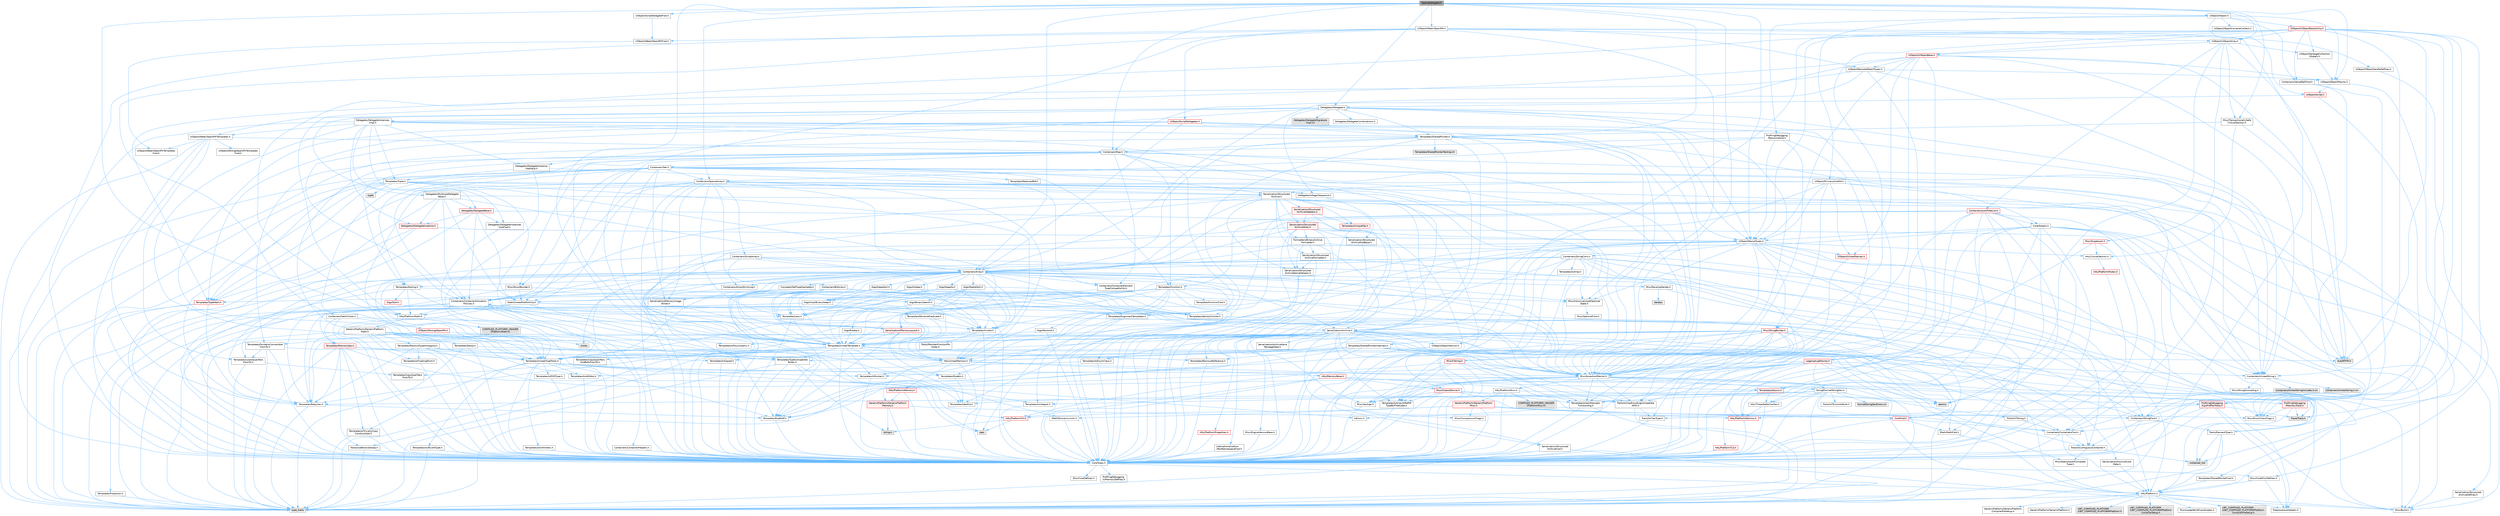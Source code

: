 digraph "SparseDelegate.h"
{
 // INTERACTIVE_SVG=YES
 // LATEX_PDF_SIZE
  bgcolor="transparent";
  edge [fontname=Helvetica,fontsize=10,labelfontname=Helvetica,labelfontsize=10];
  node [fontname=Helvetica,fontsize=10,shape=box,height=0.2,width=0.4];
  Node1 [id="Node000001",label="SparseDelegate.h",height=0.2,width=0.4,color="gray40", fillcolor="grey60", style="filled", fontcolor="black",tooltip=" "];
  Node1 -> Node2 [id="edge1_Node000001_Node000002",color="steelblue1",style="solid",tooltip=" "];
  Node2 [id="Node000002",label="Containers/Array.h",height=0.2,width=0.4,color="grey40", fillcolor="white", style="filled",URL="$df/dd0/Array_8h.html",tooltip=" "];
  Node2 -> Node3 [id="edge2_Node000002_Node000003",color="steelblue1",style="solid",tooltip=" "];
  Node3 [id="Node000003",label="CoreTypes.h",height=0.2,width=0.4,color="grey40", fillcolor="white", style="filled",URL="$dc/dec/CoreTypes_8h.html",tooltip=" "];
  Node3 -> Node4 [id="edge3_Node000003_Node000004",color="steelblue1",style="solid",tooltip=" "];
  Node4 [id="Node000004",label="HAL/Platform.h",height=0.2,width=0.4,color="grey40", fillcolor="white", style="filled",URL="$d9/dd0/Platform_8h.html",tooltip=" "];
  Node4 -> Node5 [id="edge4_Node000004_Node000005",color="steelblue1",style="solid",tooltip=" "];
  Node5 [id="Node000005",label="Misc/Build.h",height=0.2,width=0.4,color="grey40", fillcolor="white", style="filled",URL="$d3/dbb/Build_8h.html",tooltip=" "];
  Node4 -> Node6 [id="edge5_Node000004_Node000006",color="steelblue1",style="solid",tooltip=" "];
  Node6 [id="Node000006",label="Misc/LargeWorldCoordinates.h",height=0.2,width=0.4,color="grey40", fillcolor="white", style="filled",URL="$d2/dcb/LargeWorldCoordinates_8h.html",tooltip=" "];
  Node4 -> Node7 [id="edge6_Node000004_Node000007",color="steelblue1",style="solid",tooltip=" "];
  Node7 [id="Node000007",label="type_traits",height=0.2,width=0.4,color="grey60", fillcolor="#E0E0E0", style="filled",tooltip=" "];
  Node4 -> Node8 [id="edge7_Node000004_Node000008",color="steelblue1",style="solid",tooltip=" "];
  Node8 [id="Node000008",label="PreprocessorHelpers.h",height=0.2,width=0.4,color="grey40", fillcolor="white", style="filled",URL="$db/ddb/PreprocessorHelpers_8h.html",tooltip=" "];
  Node4 -> Node9 [id="edge8_Node000004_Node000009",color="steelblue1",style="solid",tooltip=" "];
  Node9 [id="Node000009",label="UBT_COMPILED_PLATFORM\l/UBT_COMPILED_PLATFORMPlatform\lCompilerPreSetup.h",height=0.2,width=0.4,color="grey60", fillcolor="#E0E0E0", style="filled",tooltip=" "];
  Node4 -> Node10 [id="edge9_Node000004_Node000010",color="steelblue1",style="solid",tooltip=" "];
  Node10 [id="Node000010",label="GenericPlatform/GenericPlatform\lCompilerPreSetup.h",height=0.2,width=0.4,color="grey40", fillcolor="white", style="filled",URL="$d9/dc8/GenericPlatformCompilerPreSetup_8h.html",tooltip=" "];
  Node4 -> Node11 [id="edge10_Node000004_Node000011",color="steelblue1",style="solid",tooltip=" "];
  Node11 [id="Node000011",label="GenericPlatform/GenericPlatform.h",height=0.2,width=0.4,color="grey40", fillcolor="white", style="filled",URL="$d6/d84/GenericPlatform_8h.html",tooltip=" "];
  Node4 -> Node12 [id="edge11_Node000004_Node000012",color="steelblue1",style="solid",tooltip=" "];
  Node12 [id="Node000012",label="UBT_COMPILED_PLATFORM\l/UBT_COMPILED_PLATFORMPlatform.h",height=0.2,width=0.4,color="grey60", fillcolor="#E0E0E0", style="filled",tooltip=" "];
  Node4 -> Node13 [id="edge12_Node000004_Node000013",color="steelblue1",style="solid",tooltip=" "];
  Node13 [id="Node000013",label="UBT_COMPILED_PLATFORM\l/UBT_COMPILED_PLATFORMPlatform\lCompilerSetup.h",height=0.2,width=0.4,color="grey60", fillcolor="#E0E0E0", style="filled",tooltip=" "];
  Node3 -> Node14 [id="edge13_Node000003_Node000014",color="steelblue1",style="solid",tooltip=" "];
  Node14 [id="Node000014",label="ProfilingDebugging\l/UMemoryDefines.h",height=0.2,width=0.4,color="grey40", fillcolor="white", style="filled",URL="$d2/da2/UMemoryDefines_8h.html",tooltip=" "];
  Node3 -> Node15 [id="edge14_Node000003_Node000015",color="steelblue1",style="solid",tooltip=" "];
  Node15 [id="Node000015",label="Misc/CoreMiscDefines.h",height=0.2,width=0.4,color="grey40", fillcolor="white", style="filled",URL="$da/d38/CoreMiscDefines_8h.html",tooltip=" "];
  Node15 -> Node4 [id="edge15_Node000015_Node000004",color="steelblue1",style="solid",tooltip=" "];
  Node15 -> Node8 [id="edge16_Node000015_Node000008",color="steelblue1",style="solid",tooltip=" "];
  Node3 -> Node16 [id="edge17_Node000003_Node000016",color="steelblue1",style="solid",tooltip=" "];
  Node16 [id="Node000016",label="Misc/CoreDefines.h",height=0.2,width=0.4,color="grey40", fillcolor="white", style="filled",URL="$d3/dd2/CoreDefines_8h.html",tooltip=" "];
  Node2 -> Node17 [id="edge18_Node000002_Node000017",color="steelblue1",style="solid",tooltip=" "];
  Node17 [id="Node000017",label="Misc/AssertionMacros.h",height=0.2,width=0.4,color="grey40", fillcolor="white", style="filled",URL="$d0/dfa/AssertionMacros_8h.html",tooltip=" "];
  Node17 -> Node3 [id="edge19_Node000017_Node000003",color="steelblue1",style="solid",tooltip=" "];
  Node17 -> Node4 [id="edge20_Node000017_Node000004",color="steelblue1",style="solid",tooltip=" "];
  Node17 -> Node18 [id="edge21_Node000017_Node000018",color="steelblue1",style="solid",tooltip=" "];
  Node18 [id="Node000018",label="HAL/PlatformMisc.h",height=0.2,width=0.4,color="grey40", fillcolor="white", style="filled",URL="$d0/df5/PlatformMisc_8h.html",tooltip=" "];
  Node18 -> Node3 [id="edge22_Node000018_Node000003",color="steelblue1",style="solid",tooltip=" "];
  Node18 -> Node19 [id="edge23_Node000018_Node000019",color="steelblue1",style="solid",tooltip=" "];
  Node19 [id="Node000019",label="GenericPlatform/GenericPlatform\lMisc.h",height=0.2,width=0.4,color="red", fillcolor="#FFF0F0", style="filled",URL="$db/d9a/GenericPlatformMisc_8h.html",tooltip=" "];
  Node19 -> Node20 [id="edge24_Node000019_Node000020",color="steelblue1",style="solid",tooltip=" "];
  Node20 [id="Node000020",label="Containers/StringFwd.h",height=0.2,width=0.4,color="grey40", fillcolor="white", style="filled",URL="$df/d37/StringFwd_8h.html",tooltip=" "];
  Node20 -> Node3 [id="edge25_Node000020_Node000003",color="steelblue1",style="solid",tooltip=" "];
  Node20 -> Node21 [id="edge26_Node000020_Node000021",color="steelblue1",style="solid",tooltip=" "];
  Node21 [id="Node000021",label="Traits/ElementType.h",height=0.2,width=0.4,color="grey40", fillcolor="white", style="filled",URL="$d5/d4f/ElementType_8h.html",tooltip=" "];
  Node21 -> Node4 [id="edge27_Node000021_Node000004",color="steelblue1",style="solid",tooltip=" "];
  Node21 -> Node22 [id="edge28_Node000021_Node000022",color="steelblue1",style="solid",tooltip=" "];
  Node22 [id="Node000022",label="initializer_list",height=0.2,width=0.4,color="grey60", fillcolor="#E0E0E0", style="filled",tooltip=" "];
  Node21 -> Node7 [id="edge29_Node000021_Node000007",color="steelblue1",style="solid",tooltip=" "];
  Node20 -> Node23 [id="edge30_Node000020_Node000023",color="steelblue1",style="solid",tooltip=" "];
  Node23 [id="Node000023",label="Traits/IsContiguousContainer.h",height=0.2,width=0.4,color="grey40", fillcolor="white", style="filled",URL="$d5/d3c/IsContiguousContainer_8h.html",tooltip=" "];
  Node23 -> Node3 [id="edge31_Node000023_Node000003",color="steelblue1",style="solid",tooltip=" "];
  Node23 -> Node24 [id="edge32_Node000023_Node000024",color="steelblue1",style="solid",tooltip=" "];
  Node24 [id="Node000024",label="Misc/StaticAssertComplete\lType.h",height=0.2,width=0.4,color="grey40", fillcolor="white", style="filled",URL="$d5/d4e/StaticAssertCompleteType_8h.html",tooltip=" "];
  Node23 -> Node22 [id="edge33_Node000023_Node000022",color="steelblue1",style="solid",tooltip=" "];
  Node19 -> Node25 [id="edge34_Node000019_Node000025",color="steelblue1",style="solid",tooltip=" "];
  Node25 [id="Node000025",label="CoreFwd.h",height=0.2,width=0.4,color="red", fillcolor="#FFF0F0", style="filled",URL="$d1/d1e/CoreFwd_8h.html",tooltip=" "];
  Node25 -> Node3 [id="edge35_Node000025_Node000003",color="steelblue1",style="solid",tooltip=" "];
  Node25 -> Node26 [id="edge36_Node000025_Node000026",color="steelblue1",style="solid",tooltip=" "];
  Node26 [id="Node000026",label="Containers/ContainersFwd.h",height=0.2,width=0.4,color="grey40", fillcolor="white", style="filled",URL="$d4/d0a/ContainersFwd_8h.html",tooltip=" "];
  Node26 -> Node4 [id="edge37_Node000026_Node000004",color="steelblue1",style="solid",tooltip=" "];
  Node26 -> Node3 [id="edge38_Node000026_Node000003",color="steelblue1",style="solid",tooltip=" "];
  Node26 -> Node23 [id="edge39_Node000026_Node000023",color="steelblue1",style="solid",tooltip=" "];
  Node25 -> Node27 [id="edge40_Node000025_Node000027",color="steelblue1",style="solid",tooltip=" "];
  Node27 [id="Node000027",label="Math/MathFwd.h",height=0.2,width=0.4,color="grey40", fillcolor="white", style="filled",URL="$d2/d10/MathFwd_8h.html",tooltip=" "];
  Node27 -> Node4 [id="edge41_Node000027_Node000004",color="steelblue1",style="solid",tooltip=" "];
  Node19 -> Node3 [id="edge42_Node000019_Node000003",color="steelblue1",style="solid",tooltip=" "];
  Node19 -> Node30 [id="edge43_Node000019_Node000030",color="steelblue1",style="solid",tooltip=" "];
  Node30 [id="Node000030",label="HAL/PlatformCrt.h",height=0.2,width=0.4,color="red", fillcolor="#FFF0F0", style="filled",URL="$d8/d75/PlatformCrt_8h.html",tooltip=" "];
  Node30 -> Node31 [id="edge44_Node000030_Node000031",color="steelblue1",style="solid",tooltip=" "];
  Node31 [id="Node000031",label="new",height=0.2,width=0.4,color="grey60", fillcolor="#E0E0E0", style="filled",tooltip=" "];
  Node30 -> Node39 [id="edge45_Node000030_Node000039",color="steelblue1",style="solid",tooltip=" "];
  Node39 [id="Node000039",label="string.h",height=0.2,width=0.4,color="grey60", fillcolor="#E0E0E0", style="filled",tooltip=" "];
  Node19 -> Node40 [id="edge46_Node000019_Node000040",color="steelblue1",style="solid",tooltip=" "];
  Node40 [id="Node000040",label="Math/NumericLimits.h",height=0.2,width=0.4,color="grey40", fillcolor="white", style="filled",URL="$df/d1b/NumericLimits_8h.html",tooltip=" "];
  Node40 -> Node3 [id="edge47_Node000040_Node000003",color="steelblue1",style="solid",tooltip=" "];
  Node19 -> Node41 [id="edge48_Node000019_Node000041",color="steelblue1",style="solid",tooltip=" "];
  Node41 [id="Node000041",label="Misc/CompressionFlags.h",height=0.2,width=0.4,color="grey40", fillcolor="white", style="filled",URL="$d9/d76/CompressionFlags_8h.html",tooltip=" "];
  Node19 -> Node42 [id="edge49_Node000019_Node000042",color="steelblue1",style="solid",tooltip=" "];
  Node42 [id="Node000042",label="Misc/EnumClassFlags.h",height=0.2,width=0.4,color="grey40", fillcolor="white", style="filled",URL="$d8/de7/EnumClassFlags_8h.html",tooltip=" "];
  Node18 -> Node45 [id="edge50_Node000018_Node000045",color="steelblue1",style="solid",tooltip=" "];
  Node45 [id="Node000045",label="COMPILED_PLATFORM_HEADER\l(PlatformMisc.h)",height=0.2,width=0.4,color="grey60", fillcolor="#E0E0E0", style="filled",tooltip=" "];
  Node18 -> Node46 [id="edge51_Node000018_Node000046",color="steelblue1",style="solid",tooltip=" "];
  Node46 [id="Node000046",label="ProfilingDebugging\l/CpuProfilerTrace.h",height=0.2,width=0.4,color="red", fillcolor="#FFF0F0", style="filled",URL="$da/dcb/CpuProfilerTrace_8h.html",tooltip=" "];
  Node46 -> Node3 [id="edge52_Node000046_Node000003",color="steelblue1",style="solid",tooltip=" "];
  Node46 -> Node26 [id="edge53_Node000046_Node000026",color="steelblue1",style="solid",tooltip=" "];
  Node46 -> Node47 [id="edge54_Node000046_Node000047",color="steelblue1",style="solid",tooltip=" "];
  Node47 [id="Node000047",label="HAL/PlatformAtomics.h",height=0.2,width=0.4,color="red", fillcolor="#FFF0F0", style="filled",URL="$d3/d36/PlatformAtomics_8h.html",tooltip=" "];
  Node47 -> Node3 [id="edge55_Node000047_Node000003",color="steelblue1",style="solid",tooltip=" "];
  Node46 -> Node8 [id="edge56_Node000046_Node000008",color="steelblue1",style="solid",tooltip=" "];
  Node46 -> Node5 [id="edge57_Node000046_Node000005",color="steelblue1",style="solid",tooltip=" "];
  Node46 -> Node53 [id="edge58_Node000046_Node000053",color="steelblue1",style="solid",tooltip=" "];
  Node53 [id="Node000053",label="Trace/Trace.h",height=0.2,width=0.4,color="grey60", fillcolor="#E0E0E0", style="filled",tooltip=" "];
  Node17 -> Node8 [id="edge59_Node000017_Node000008",color="steelblue1",style="solid",tooltip=" "];
  Node17 -> Node54 [id="edge60_Node000017_Node000054",color="steelblue1",style="solid",tooltip=" "];
  Node54 [id="Node000054",label="Templates/EnableIf.h",height=0.2,width=0.4,color="grey40", fillcolor="white", style="filled",URL="$d7/d60/EnableIf_8h.html",tooltip=" "];
  Node54 -> Node3 [id="edge61_Node000054_Node000003",color="steelblue1",style="solid",tooltip=" "];
  Node17 -> Node55 [id="edge62_Node000017_Node000055",color="steelblue1",style="solid",tooltip=" "];
  Node55 [id="Node000055",label="Templates/IsArrayOrRefOf\lTypeByPredicate.h",height=0.2,width=0.4,color="grey40", fillcolor="white", style="filled",URL="$d6/da1/IsArrayOrRefOfTypeByPredicate_8h.html",tooltip=" "];
  Node55 -> Node3 [id="edge63_Node000055_Node000003",color="steelblue1",style="solid",tooltip=" "];
  Node17 -> Node56 [id="edge64_Node000017_Node000056",color="steelblue1",style="solid",tooltip=" "];
  Node56 [id="Node000056",label="Templates/IsValidVariadic\lFunctionArg.h",height=0.2,width=0.4,color="grey40", fillcolor="white", style="filled",URL="$d0/dc8/IsValidVariadicFunctionArg_8h.html",tooltip=" "];
  Node56 -> Node3 [id="edge65_Node000056_Node000003",color="steelblue1",style="solid",tooltip=" "];
  Node56 -> Node57 [id="edge66_Node000056_Node000057",color="steelblue1",style="solid",tooltip=" "];
  Node57 [id="Node000057",label="IsEnum.h",height=0.2,width=0.4,color="grey40", fillcolor="white", style="filled",URL="$d4/de5/IsEnum_8h.html",tooltip=" "];
  Node56 -> Node7 [id="edge67_Node000056_Node000007",color="steelblue1",style="solid",tooltip=" "];
  Node17 -> Node58 [id="edge68_Node000017_Node000058",color="steelblue1",style="solid",tooltip=" "];
  Node58 [id="Node000058",label="Traits/IsCharEncodingCompatible\lWith.h",height=0.2,width=0.4,color="grey40", fillcolor="white", style="filled",URL="$df/dd1/IsCharEncodingCompatibleWith_8h.html",tooltip=" "];
  Node58 -> Node7 [id="edge69_Node000058_Node000007",color="steelblue1",style="solid",tooltip=" "];
  Node58 -> Node59 [id="edge70_Node000058_Node000059",color="steelblue1",style="solid",tooltip=" "];
  Node59 [id="Node000059",label="Traits/IsCharType.h",height=0.2,width=0.4,color="grey40", fillcolor="white", style="filled",URL="$db/d51/IsCharType_8h.html",tooltip=" "];
  Node59 -> Node3 [id="edge71_Node000059_Node000003",color="steelblue1",style="solid",tooltip=" "];
  Node17 -> Node60 [id="edge72_Node000017_Node000060",color="steelblue1",style="solid",tooltip=" "];
  Node60 [id="Node000060",label="Misc/VarArgs.h",height=0.2,width=0.4,color="grey40", fillcolor="white", style="filled",URL="$d5/d6f/VarArgs_8h.html",tooltip=" "];
  Node60 -> Node3 [id="edge73_Node000060_Node000003",color="steelblue1",style="solid",tooltip=" "];
  Node17 -> Node61 [id="edge74_Node000017_Node000061",color="steelblue1",style="solid",tooltip=" "];
  Node61 [id="Node000061",label="String/FormatStringSan.h",height=0.2,width=0.4,color="grey40", fillcolor="white", style="filled",URL="$d3/d8b/FormatStringSan_8h.html",tooltip=" "];
  Node61 -> Node7 [id="edge75_Node000061_Node000007",color="steelblue1",style="solid",tooltip=" "];
  Node61 -> Node3 [id="edge76_Node000061_Node000003",color="steelblue1",style="solid",tooltip=" "];
  Node61 -> Node62 [id="edge77_Node000061_Node000062",color="steelblue1",style="solid",tooltip=" "];
  Node62 [id="Node000062",label="Templates/Requires.h",height=0.2,width=0.4,color="grey40", fillcolor="white", style="filled",URL="$dc/d96/Requires_8h.html",tooltip=" "];
  Node62 -> Node54 [id="edge78_Node000062_Node000054",color="steelblue1",style="solid",tooltip=" "];
  Node62 -> Node7 [id="edge79_Node000062_Node000007",color="steelblue1",style="solid",tooltip=" "];
  Node61 -> Node63 [id="edge80_Node000061_Node000063",color="steelblue1",style="solid",tooltip=" "];
  Node63 [id="Node000063",label="Templates/Identity.h",height=0.2,width=0.4,color="grey40", fillcolor="white", style="filled",URL="$d0/dd5/Identity_8h.html",tooltip=" "];
  Node61 -> Node56 [id="edge81_Node000061_Node000056",color="steelblue1",style="solid",tooltip=" "];
  Node61 -> Node59 [id="edge82_Node000061_Node000059",color="steelblue1",style="solid",tooltip=" "];
  Node61 -> Node64 [id="edge83_Node000061_Node000064",color="steelblue1",style="solid",tooltip=" "];
  Node64 [id="Node000064",label="Traits/IsTEnumAsByte.h",height=0.2,width=0.4,color="grey40", fillcolor="white", style="filled",URL="$d1/de6/IsTEnumAsByte_8h.html",tooltip=" "];
  Node61 -> Node65 [id="edge84_Node000061_Node000065",color="steelblue1",style="solid",tooltip=" "];
  Node65 [id="Node000065",label="Traits/IsTString.h",height=0.2,width=0.4,color="grey40", fillcolor="white", style="filled",URL="$d0/df8/IsTString_8h.html",tooltip=" "];
  Node65 -> Node26 [id="edge85_Node000065_Node000026",color="steelblue1",style="solid",tooltip=" "];
  Node61 -> Node26 [id="edge86_Node000061_Node000026",color="steelblue1",style="solid",tooltip=" "];
  Node61 -> Node66 [id="edge87_Node000061_Node000066",color="steelblue1",style="solid",tooltip=" "];
  Node66 [id="Node000066",label="FormatStringSanErrors.inl",height=0.2,width=0.4,color="grey60", fillcolor="#E0E0E0", style="filled",tooltip=" "];
  Node17 -> Node67 [id="edge88_Node000017_Node000067",color="steelblue1",style="solid",tooltip=" "];
  Node67 [id="Node000067",label="atomic",height=0.2,width=0.4,color="grey60", fillcolor="#E0E0E0", style="filled",tooltip=" "];
  Node2 -> Node68 [id="edge89_Node000002_Node000068",color="steelblue1",style="solid",tooltip=" "];
  Node68 [id="Node000068",label="Misc/IntrusiveUnsetOptional\lState.h",height=0.2,width=0.4,color="grey40", fillcolor="white", style="filled",URL="$d2/d0a/IntrusiveUnsetOptionalState_8h.html",tooltip=" "];
  Node68 -> Node69 [id="edge90_Node000068_Node000069",color="steelblue1",style="solid",tooltip=" "];
  Node69 [id="Node000069",label="Misc/OptionalFwd.h",height=0.2,width=0.4,color="grey40", fillcolor="white", style="filled",URL="$dc/d50/OptionalFwd_8h.html",tooltip=" "];
  Node2 -> Node70 [id="edge91_Node000002_Node000070",color="steelblue1",style="solid",tooltip=" "];
  Node70 [id="Node000070",label="Misc/ReverseIterate.h",height=0.2,width=0.4,color="grey40", fillcolor="white", style="filled",URL="$db/de3/ReverseIterate_8h.html",tooltip=" "];
  Node70 -> Node4 [id="edge92_Node000070_Node000004",color="steelblue1",style="solid",tooltip=" "];
  Node70 -> Node71 [id="edge93_Node000070_Node000071",color="steelblue1",style="solid",tooltip=" "];
  Node71 [id="Node000071",label="iterator",height=0.2,width=0.4,color="grey60", fillcolor="#E0E0E0", style="filled",tooltip=" "];
  Node2 -> Node72 [id="edge94_Node000002_Node000072",color="steelblue1",style="solid",tooltip=" "];
  Node72 [id="Node000072",label="HAL/UnrealMemory.h",height=0.2,width=0.4,color="grey40", fillcolor="white", style="filled",URL="$d9/d96/UnrealMemory_8h.html",tooltip=" "];
  Node72 -> Node3 [id="edge95_Node000072_Node000003",color="steelblue1",style="solid",tooltip=" "];
  Node72 -> Node73 [id="edge96_Node000072_Node000073",color="steelblue1",style="solid",tooltip=" "];
  Node73 [id="Node000073",label="GenericPlatform/GenericPlatform\lMemory.h",height=0.2,width=0.4,color="red", fillcolor="#FFF0F0", style="filled",URL="$dd/d22/GenericPlatformMemory_8h.html",tooltip=" "];
  Node73 -> Node25 [id="edge97_Node000073_Node000025",color="steelblue1",style="solid",tooltip=" "];
  Node73 -> Node3 [id="edge98_Node000073_Node000003",color="steelblue1",style="solid",tooltip=" "];
  Node73 -> Node39 [id="edge99_Node000073_Node000039",color="steelblue1",style="solid",tooltip=" "];
  Node72 -> Node76 [id="edge100_Node000072_Node000076",color="steelblue1",style="solid",tooltip=" "];
  Node76 [id="Node000076",label="HAL/MemoryBase.h",height=0.2,width=0.4,color="red", fillcolor="#FFF0F0", style="filled",URL="$d6/d9f/MemoryBase_8h.html",tooltip=" "];
  Node76 -> Node3 [id="edge101_Node000076_Node000003",color="steelblue1",style="solid",tooltip=" "];
  Node76 -> Node47 [id="edge102_Node000076_Node000047",color="steelblue1",style="solid",tooltip=" "];
  Node76 -> Node30 [id="edge103_Node000076_Node000030",color="steelblue1",style="solid",tooltip=" "];
  Node76 -> Node78 [id="edge104_Node000076_Node000078",color="steelblue1",style="solid",tooltip=" "];
  Node78 [id="Node000078",label="Misc/OutputDevice.h",height=0.2,width=0.4,color="red", fillcolor="#FFF0F0", style="filled",URL="$d7/d32/OutputDevice_8h.html",tooltip=" "];
  Node78 -> Node25 [id="edge105_Node000078_Node000025",color="steelblue1",style="solid",tooltip=" "];
  Node78 -> Node3 [id="edge106_Node000078_Node000003",color="steelblue1",style="solid",tooltip=" "];
  Node78 -> Node60 [id="edge107_Node000078_Node000060",color="steelblue1",style="solid",tooltip=" "];
  Node78 -> Node55 [id="edge108_Node000078_Node000055",color="steelblue1",style="solid",tooltip=" "];
  Node78 -> Node56 [id="edge109_Node000078_Node000056",color="steelblue1",style="solid",tooltip=" "];
  Node78 -> Node58 [id="edge110_Node000078_Node000058",color="steelblue1",style="solid",tooltip=" "];
  Node76 -> Node80 [id="edge111_Node000076_Node000080",color="steelblue1",style="solid",tooltip=" "];
  Node80 [id="Node000080",label="Templates/Atomic.h",height=0.2,width=0.4,color="red", fillcolor="#FFF0F0", style="filled",URL="$d3/d91/Atomic_8h.html",tooltip=" "];
  Node80 -> Node81 [id="edge112_Node000080_Node000081",color="steelblue1",style="solid",tooltip=" "];
  Node81 [id="Node000081",label="HAL/ThreadSafeCounter.h",height=0.2,width=0.4,color="grey40", fillcolor="white", style="filled",URL="$dc/dc9/ThreadSafeCounter_8h.html",tooltip=" "];
  Node81 -> Node3 [id="edge113_Node000081_Node000003",color="steelblue1",style="solid",tooltip=" "];
  Node81 -> Node47 [id="edge114_Node000081_Node000047",color="steelblue1",style="solid",tooltip=" "];
  Node80 -> Node83 [id="edge115_Node000080_Node000083",color="steelblue1",style="solid",tooltip=" "];
  Node83 [id="Node000083",label="Templates/IsIntegral.h",height=0.2,width=0.4,color="grey40", fillcolor="white", style="filled",URL="$da/d64/IsIntegral_8h.html",tooltip=" "];
  Node83 -> Node3 [id="edge116_Node000083_Node000003",color="steelblue1",style="solid",tooltip=" "];
  Node80 -> Node67 [id="edge117_Node000080_Node000067",color="steelblue1",style="solid",tooltip=" "];
  Node72 -> Node89 [id="edge118_Node000072_Node000089",color="steelblue1",style="solid",tooltip=" "];
  Node89 [id="Node000089",label="HAL/PlatformMemory.h",height=0.2,width=0.4,color="red", fillcolor="#FFF0F0", style="filled",URL="$de/d68/PlatformMemory_8h.html",tooltip=" "];
  Node89 -> Node3 [id="edge119_Node000089_Node000003",color="steelblue1",style="solid",tooltip=" "];
  Node89 -> Node73 [id="edge120_Node000089_Node000073",color="steelblue1",style="solid",tooltip=" "];
  Node72 -> Node91 [id="edge121_Node000072_Node000091",color="steelblue1",style="solid",tooltip=" "];
  Node91 [id="Node000091",label="ProfilingDebugging\l/MemoryTrace.h",height=0.2,width=0.4,color="red", fillcolor="#FFF0F0", style="filled",URL="$da/dd7/MemoryTrace_8h.html",tooltip=" "];
  Node91 -> Node4 [id="edge122_Node000091_Node000004",color="steelblue1",style="solid",tooltip=" "];
  Node91 -> Node42 [id="edge123_Node000091_Node000042",color="steelblue1",style="solid",tooltip=" "];
  Node91 -> Node53 [id="edge124_Node000091_Node000053",color="steelblue1",style="solid",tooltip=" "];
  Node72 -> Node92 [id="edge125_Node000072_Node000092",color="steelblue1",style="solid",tooltip=" "];
  Node92 [id="Node000092",label="Templates/IsPointer.h",height=0.2,width=0.4,color="grey40", fillcolor="white", style="filled",URL="$d7/d05/IsPointer_8h.html",tooltip=" "];
  Node92 -> Node3 [id="edge126_Node000092_Node000003",color="steelblue1",style="solid",tooltip=" "];
  Node2 -> Node93 [id="edge127_Node000002_Node000093",color="steelblue1",style="solid",tooltip=" "];
  Node93 [id="Node000093",label="Templates/UnrealTypeTraits.h",height=0.2,width=0.4,color="grey40", fillcolor="white", style="filled",URL="$d2/d2d/UnrealTypeTraits_8h.html",tooltip=" "];
  Node93 -> Node3 [id="edge128_Node000093_Node000003",color="steelblue1",style="solid",tooltip=" "];
  Node93 -> Node92 [id="edge129_Node000093_Node000092",color="steelblue1",style="solid",tooltip=" "];
  Node93 -> Node17 [id="edge130_Node000093_Node000017",color="steelblue1",style="solid",tooltip=" "];
  Node93 -> Node85 [id="edge131_Node000093_Node000085",color="steelblue1",style="solid",tooltip=" "];
  Node85 [id="Node000085",label="Templates/AndOrNot.h",height=0.2,width=0.4,color="grey40", fillcolor="white", style="filled",URL="$db/d0a/AndOrNot_8h.html",tooltip=" "];
  Node85 -> Node3 [id="edge132_Node000085_Node000003",color="steelblue1",style="solid",tooltip=" "];
  Node93 -> Node54 [id="edge133_Node000093_Node000054",color="steelblue1",style="solid",tooltip=" "];
  Node93 -> Node94 [id="edge134_Node000093_Node000094",color="steelblue1",style="solid",tooltip=" "];
  Node94 [id="Node000094",label="Templates/IsArithmetic.h",height=0.2,width=0.4,color="grey40", fillcolor="white", style="filled",URL="$d2/d5d/IsArithmetic_8h.html",tooltip=" "];
  Node94 -> Node3 [id="edge135_Node000094_Node000003",color="steelblue1",style="solid",tooltip=" "];
  Node93 -> Node57 [id="edge136_Node000093_Node000057",color="steelblue1",style="solid",tooltip=" "];
  Node93 -> Node95 [id="edge137_Node000093_Node000095",color="steelblue1",style="solid",tooltip=" "];
  Node95 [id="Node000095",label="Templates/Models.h",height=0.2,width=0.4,color="grey40", fillcolor="white", style="filled",URL="$d3/d0c/Models_8h.html",tooltip=" "];
  Node95 -> Node63 [id="edge138_Node000095_Node000063",color="steelblue1",style="solid",tooltip=" "];
  Node93 -> Node96 [id="edge139_Node000093_Node000096",color="steelblue1",style="solid",tooltip=" "];
  Node96 [id="Node000096",label="Templates/IsPODType.h",height=0.2,width=0.4,color="grey40", fillcolor="white", style="filled",URL="$d7/db1/IsPODType_8h.html",tooltip=" "];
  Node96 -> Node3 [id="edge140_Node000096_Node000003",color="steelblue1",style="solid",tooltip=" "];
  Node93 -> Node97 [id="edge141_Node000093_Node000097",color="steelblue1",style="solid",tooltip=" "];
  Node97 [id="Node000097",label="Templates/IsUECoreType.h",height=0.2,width=0.4,color="grey40", fillcolor="white", style="filled",URL="$d1/db8/IsUECoreType_8h.html",tooltip=" "];
  Node97 -> Node3 [id="edge142_Node000097_Node000003",color="steelblue1",style="solid",tooltip=" "];
  Node97 -> Node7 [id="edge143_Node000097_Node000007",color="steelblue1",style="solid",tooltip=" "];
  Node93 -> Node86 [id="edge144_Node000093_Node000086",color="steelblue1",style="solid",tooltip=" "];
  Node86 [id="Node000086",label="Templates/IsTriviallyCopy\lConstructible.h",height=0.2,width=0.4,color="grey40", fillcolor="white", style="filled",URL="$d3/d78/IsTriviallyCopyConstructible_8h.html",tooltip=" "];
  Node86 -> Node3 [id="edge145_Node000086_Node000003",color="steelblue1",style="solid",tooltip=" "];
  Node86 -> Node7 [id="edge146_Node000086_Node000007",color="steelblue1",style="solid",tooltip=" "];
  Node2 -> Node98 [id="edge147_Node000002_Node000098",color="steelblue1",style="solid",tooltip=" "];
  Node98 [id="Node000098",label="Templates/UnrealTemplate.h",height=0.2,width=0.4,color="grey40", fillcolor="white", style="filled",URL="$d4/d24/UnrealTemplate_8h.html",tooltip=" "];
  Node98 -> Node3 [id="edge148_Node000098_Node000003",color="steelblue1",style="solid",tooltip=" "];
  Node98 -> Node92 [id="edge149_Node000098_Node000092",color="steelblue1",style="solid",tooltip=" "];
  Node98 -> Node72 [id="edge150_Node000098_Node000072",color="steelblue1",style="solid",tooltip=" "];
  Node98 -> Node99 [id="edge151_Node000098_Node000099",color="steelblue1",style="solid",tooltip=" "];
  Node99 [id="Node000099",label="Templates/CopyQualifiers\lAndRefsFromTo.h",height=0.2,width=0.4,color="grey40", fillcolor="white", style="filled",URL="$d3/db3/CopyQualifiersAndRefsFromTo_8h.html",tooltip=" "];
  Node99 -> Node100 [id="edge152_Node000099_Node000100",color="steelblue1",style="solid",tooltip=" "];
  Node100 [id="Node000100",label="Templates/CopyQualifiers\lFromTo.h",height=0.2,width=0.4,color="grey40", fillcolor="white", style="filled",URL="$d5/db4/CopyQualifiersFromTo_8h.html",tooltip=" "];
  Node98 -> Node93 [id="edge153_Node000098_Node000093",color="steelblue1",style="solid",tooltip=" "];
  Node98 -> Node101 [id="edge154_Node000098_Node000101",color="steelblue1",style="solid",tooltip=" "];
  Node101 [id="Node000101",label="Templates/RemoveReference.h",height=0.2,width=0.4,color="grey40", fillcolor="white", style="filled",URL="$da/dbe/RemoveReference_8h.html",tooltip=" "];
  Node101 -> Node3 [id="edge155_Node000101_Node000003",color="steelblue1",style="solid",tooltip=" "];
  Node98 -> Node62 [id="edge156_Node000098_Node000062",color="steelblue1",style="solid",tooltip=" "];
  Node98 -> Node102 [id="edge157_Node000098_Node000102",color="steelblue1",style="solid",tooltip=" "];
  Node102 [id="Node000102",label="Templates/TypeCompatible\lBytes.h",height=0.2,width=0.4,color="grey40", fillcolor="white", style="filled",URL="$df/d0a/TypeCompatibleBytes_8h.html",tooltip=" "];
  Node102 -> Node3 [id="edge158_Node000102_Node000003",color="steelblue1",style="solid",tooltip=" "];
  Node102 -> Node39 [id="edge159_Node000102_Node000039",color="steelblue1",style="solid",tooltip=" "];
  Node102 -> Node31 [id="edge160_Node000102_Node000031",color="steelblue1",style="solid",tooltip=" "];
  Node102 -> Node7 [id="edge161_Node000102_Node000007",color="steelblue1",style="solid",tooltip=" "];
  Node98 -> Node63 [id="edge162_Node000098_Node000063",color="steelblue1",style="solid",tooltip=" "];
  Node98 -> Node23 [id="edge163_Node000098_Node000023",color="steelblue1",style="solid",tooltip=" "];
  Node98 -> Node103 [id="edge164_Node000098_Node000103",color="steelblue1",style="solid",tooltip=" "];
  Node103 [id="Node000103",label="Traits/UseBitwiseSwap.h",height=0.2,width=0.4,color="grey40", fillcolor="white", style="filled",URL="$db/df3/UseBitwiseSwap_8h.html",tooltip=" "];
  Node103 -> Node3 [id="edge165_Node000103_Node000003",color="steelblue1",style="solid",tooltip=" "];
  Node103 -> Node7 [id="edge166_Node000103_Node000007",color="steelblue1",style="solid",tooltip=" "];
  Node98 -> Node7 [id="edge167_Node000098_Node000007",color="steelblue1",style="solid",tooltip=" "];
  Node2 -> Node104 [id="edge168_Node000002_Node000104",color="steelblue1",style="solid",tooltip=" "];
  Node104 [id="Node000104",label="Containers/AllowShrinking.h",height=0.2,width=0.4,color="grey40", fillcolor="white", style="filled",URL="$d7/d1a/AllowShrinking_8h.html",tooltip=" "];
  Node104 -> Node3 [id="edge169_Node000104_Node000003",color="steelblue1",style="solid",tooltip=" "];
  Node2 -> Node105 [id="edge170_Node000002_Node000105",color="steelblue1",style="solid",tooltip=" "];
  Node105 [id="Node000105",label="Containers/ContainerAllocation\lPolicies.h",height=0.2,width=0.4,color="grey40", fillcolor="white", style="filled",URL="$d7/dff/ContainerAllocationPolicies_8h.html",tooltip=" "];
  Node105 -> Node3 [id="edge171_Node000105_Node000003",color="steelblue1",style="solid",tooltip=" "];
  Node105 -> Node106 [id="edge172_Node000105_Node000106",color="steelblue1",style="solid",tooltip=" "];
  Node106 [id="Node000106",label="Containers/ContainerHelpers.h",height=0.2,width=0.4,color="grey40", fillcolor="white", style="filled",URL="$d7/d33/ContainerHelpers_8h.html",tooltip=" "];
  Node106 -> Node3 [id="edge173_Node000106_Node000003",color="steelblue1",style="solid",tooltip=" "];
  Node105 -> Node105 [id="edge174_Node000105_Node000105",color="steelblue1",style="solid",tooltip=" "];
  Node105 -> Node107 [id="edge175_Node000105_Node000107",color="steelblue1",style="solid",tooltip=" "];
  Node107 [id="Node000107",label="HAL/PlatformMath.h",height=0.2,width=0.4,color="grey40", fillcolor="white", style="filled",URL="$dc/d53/PlatformMath_8h.html",tooltip=" "];
  Node107 -> Node3 [id="edge176_Node000107_Node000003",color="steelblue1",style="solid",tooltip=" "];
  Node107 -> Node108 [id="edge177_Node000107_Node000108",color="steelblue1",style="solid",tooltip=" "];
  Node108 [id="Node000108",label="GenericPlatform/GenericPlatform\lMath.h",height=0.2,width=0.4,color="grey40", fillcolor="white", style="filled",URL="$d5/d79/GenericPlatformMath_8h.html",tooltip=" "];
  Node108 -> Node3 [id="edge178_Node000108_Node000003",color="steelblue1",style="solid",tooltip=" "];
  Node108 -> Node26 [id="edge179_Node000108_Node000026",color="steelblue1",style="solid",tooltip=" "];
  Node108 -> Node30 [id="edge180_Node000108_Node000030",color="steelblue1",style="solid",tooltip=" "];
  Node108 -> Node85 [id="edge181_Node000108_Node000085",color="steelblue1",style="solid",tooltip=" "];
  Node108 -> Node109 [id="edge182_Node000108_Node000109",color="steelblue1",style="solid",tooltip=" "];
  Node109 [id="Node000109",label="Templates/Decay.h",height=0.2,width=0.4,color="grey40", fillcolor="white", style="filled",URL="$dd/d0f/Decay_8h.html",tooltip=" "];
  Node109 -> Node3 [id="edge183_Node000109_Node000003",color="steelblue1",style="solid",tooltip=" "];
  Node109 -> Node101 [id="edge184_Node000109_Node000101",color="steelblue1",style="solid",tooltip=" "];
  Node109 -> Node7 [id="edge185_Node000109_Node000007",color="steelblue1",style="solid",tooltip=" "];
  Node108 -> Node110 [id="edge186_Node000108_Node000110",color="steelblue1",style="solid",tooltip=" "];
  Node110 [id="Node000110",label="Templates/IsFloatingPoint.h",height=0.2,width=0.4,color="grey40", fillcolor="white", style="filled",URL="$d3/d11/IsFloatingPoint_8h.html",tooltip=" "];
  Node110 -> Node3 [id="edge187_Node000110_Node000003",color="steelblue1",style="solid",tooltip=" "];
  Node108 -> Node93 [id="edge188_Node000108_Node000093",color="steelblue1",style="solid",tooltip=" "];
  Node108 -> Node62 [id="edge189_Node000108_Node000062",color="steelblue1",style="solid",tooltip=" "];
  Node108 -> Node111 [id="edge190_Node000108_Node000111",color="steelblue1",style="solid",tooltip=" "];
  Node111 [id="Node000111",label="Templates/ResolveTypeAmbiguity.h",height=0.2,width=0.4,color="grey40", fillcolor="white", style="filled",URL="$df/d1f/ResolveTypeAmbiguity_8h.html",tooltip=" "];
  Node111 -> Node3 [id="edge191_Node000111_Node000003",color="steelblue1",style="solid",tooltip=" "];
  Node111 -> Node110 [id="edge192_Node000111_Node000110",color="steelblue1",style="solid",tooltip=" "];
  Node111 -> Node93 [id="edge193_Node000111_Node000093",color="steelblue1",style="solid",tooltip=" "];
  Node111 -> Node112 [id="edge194_Node000111_Node000112",color="steelblue1",style="solid",tooltip=" "];
  Node112 [id="Node000112",label="Templates/IsSigned.h",height=0.2,width=0.4,color="grey40", fillcolor="white", style="filled",URL="$d8/dd8/IsSigned_8h.html",tooltip=" "];
  Node112 -> Node3 [id="edge195_Node000112_Node000003",color="steelblue1",style="solid",tooltip=" "];
  Node111 -> Node83 [id="edge196_Node000111_Node000083",color="steelblue1",style="solid",tooltip=" "];
  Node111 -> Node62 [id="edge197_Node000111_Node000062",color="steelblue1",style="solid",tooltip=" "];
  Node108 -> Node102 [id="edge198_Node000108_Node000102",color="steelblue1",style="solid",tooltip=" "];
  Node108 -> Node113 [id="edge199_Node000108_Node000113",color="steelblue1",style="solid",tooltip=" "];
  Node113 [id="Node000113",label="limits",height=0.2,width=0.4,color="grey60", fillcolor="#E0E0E0", style="filled",tooltip=" "];
  Node108 -> Node7 [id="edge200_Node000108_Node000007",color="steelblue1",style="solid",tooltip=" "];
  Node107 -> Node114 [id="edge201_Node000107_Node000114",color="steelblue1",style="solid",tooltip=" "];
  Node114 [id="Node000114",label="COMPILED_PLATFORM_HEADER\l(PlatformMath.h)",height=0.2,width=0.4,color="grey60", fillcolor="#E0E0E0", style="filled",tooltip=" "];
  Node105 -> Node72 [id="edge202_Node000105_Node000072",color="steelblue1",style="solid",tooltip=" "];
  Node105 -> Node40 [id="edge203_Node000105_Node000040",color="steelblue1",style="solid",tooltip=" "];
  Node105 -> Node17 [id="edge204_Node000105_Node000017",color="steelblue1",style="solid",tooltip=" "];
  Node105 -> Node115 [id="edge205_Node000105_Node000115",color="steelblue1",style="solid",tooltip=" "];
  Node115 [id="Node000115",label="Templates/IsPolymorphic.h",height=0.2,width=0.4,color="grey40", fillcolor="white", style="filled",URL="$dc/d20/IsPolymorphic_8h.html",tooltip=" "];
  Node105 -> Node116 [id="edge206_Node000105_Node000116",color="steelblue1",style="solid",tooltip=" "];
  Node116 [id="Node000116",label="Templates/MemoryOps.h",height=0.2,width=0.4,color="red", fillcolor="#FFF0F0", style="filled",URL="$db/dea/MemoryOps_8h.html",tooltip=" "];
  Node116 -> Node3 [id="edge207_Node000116_Node000003",color="steelblue1",style="solid",tooltip=" "];
  Node116 -> Node72 [id="edge208_Node000116_Node000072",color="steelblue1",style="solid",tooltip=" "];
  Node116 -> Node86 [id="edge209_Node000116_Node000086",color="steelblue1",style="solid",tooltip=" "];
  Node116 -> Node62 [id="edge210_Node000116_Node000062",color="steelblue1",style="solid",tooltip=" "];
  Node116 -> Node93 [id="edge211_Node000116_Node000093",color="steelblue1",style="solid",tooltip=" "];
  Node116 -> Node103 [id="edge212_Node000116_Node000103",color="steelblue1",style="solid",tooltip=" "];
  Node116 -> Node31 [id="edge213_Node000116_Node000031",color="steelblue1",style="solid",tooltip=" "];
  Node116 -> Node7 [id="edge214_Node000116_Node000007",color="steelblue1",style="solid",tooltip=" "];
  Node105 -> Node102 [id="edge215_Node000105_Node000102",color="steelblue1",style="solid",tooltip=" "];
  Node105 -> Node7 [id="edge216_Node000105_Node000007",color="steelblue1",style="solid",tooltip=" "];
  Node2 -> Node117 [id="edge217_Node000002_Node000117",color="steelblue1",style="solid",tooltip=" "];
  Node117 [id="Node000117",label="Containers/ContainerElement\lTypeCompatibility.h",height=0.2,width=0.4,color="grey40", fillcolor="white", style="filled",URL="$df/ddf/ContainerElementTypeCompatibility_8h.html",tooltip=" "];
  Node117 -> Node3 [id="edge218_Node000117_Node000003",color="steelblue1",style="solid",tooltip=" "];
  Node117 -> Node93 [id="edge219_Node000117_Node000093",color="steelblue1",style="solid",tooltip=" "];
  Node2 -> Node118 [id="edge220_Node000002_Node000118",color="steelblue1",style="solid",tooltip=" "];
  Node118 [id="Node000118",label="Serialization/Archive.h",height=0.2,width=0.4,color="grey40", fillcolor="white", style="filled",URL="$d7/d3b/Archive_8h.html",tooltip=" "];
  Node118 -> Node25 [id="edge221_Node000118_Node000025",color="steelblue1",style="solid",tooltip=" "];
  Node118 -> Node3 [id="edge222_Node000118_Node000003",color="steelblue1",style="solid",tooltip=" "];
  Node118 -> Node119 [id="edge223_Node000118_Node000119",color="steelblue1",style="solid",tooltip=" "];
  Node119 [id="Node000119",label="HAL/PlatformProperties.h",height=0.2,width=0.4,color="red", fillcolor="#FFF0F0", style="filled",URL="$d9/db0/PlatformProperties_8h.html",tooltip=" "];
  Node119 -> Node3 [id="edge224_Node000119_Node000003",color="steelblue1",style="solid",tooltip=" "];
  Node118 -> Node122 [id="edge225_Node000118_Node000122",color="steelblue1",style="solid",tooltip=" "];
  Node122 [id="Node000122",label="Internationalization\l/TextNamespaceFwd.h",height=0.2,width=0.4,color="grey40", fillcolor="white", style="filled",URL="$d8/d97/TextNamespaceFwd_8h.html",tooltip=" "];
  Node122 -> Node3 [id="edge226_Node000122_Node000003",color="steelblue1",style="solid",tooltip=" "];
  Node118 -> Node27 [id="edge227_Node000118_Node000027",color="steelblue1",style="solid",tooltip=" "];
  Node118 -> Node17 [id="edge228_Node000118_Node000017",color="steelblue1",style="solid",tooltip=" "];
  Node118 -> Node5 [id="edge229_Node000118_Node000005",color="steelblue1",style="solid",tooltip=" "];
  Node118 -> Node41 [id="edge230_Node000118_Node000041",color="steelblue1",style="solid",tooltip=" "];
  Node118 -> Node123 [id="edge231_Node000118_Node000123",color="steelblue1",style="solid",tooltip=" "];
  Node123 [id="Node000123",label="Misc/EngineVersionBase.h",height=0.2,width=0.4,color="grey40", fillcolor="white", style="filled",URL="$d5/d2b/EngineVersionBase_8h.html",tooltip=" "];
  Node123 -> Node3 [id="edge232_Node000123_Node000003",color="steelblue1",style="solid",tooltip=" "];
  Node118 -> Node60 [id="edge233_Node000118_Node000060",color="steelblue1",style="solid",tooltip=" "];
  Node118 -> Node124 [id="edge234_Node000118_Node000124",color="steelblue1",style="solid",tooltip=" "];
  Node124 [id="Node000124",label="Serialization/ArchiveCook\lData.h",height=0.2,width=0.4,color="grey40", fillcolor="white", style="filled",URL="$dc/db6/ArchiveCookData_8h.html",tooltip=" "];
  Node124 -> Node4 [id="edge235_Node000124_Node000004",color="steelblue1",style="solid",tooltip=" "];
  Node118 -> Node125 [id="edge236_Node000118_Node000125",color="steelblue1",style="solid",tooltip=" "];
  Node125 [id="Node000125",label="Serialization/ArchiveSave\lPackageData.h",height=0.2,width=0.4,color="grey40", fillcolor="white", style="filled",URL="$d1/d37/ArchiveSavePackageData_8h.html",tooltip=" "];
  Node118 -> Node54 [id="edge237_Node000118_Node000054",color="steelblue1",style="solid",tooltip=" "];
  Node118 -> Node55 [id="edge238_Node000118_Node000055",color="steelblue1",style="solid",tooltip=" "];
  Node118 -> Node126 [id="edge239_Node000118_Node000126",color="steelblue1",style="solid",tooltip=" "];
  Node126 [id="Node000126",label="Templates/IsEnumClass.h",height=0.2,width=0.4,color="grey40", fillcolor="white", style="filled",URL="$d7/d15/IsEnumClass_8h.html",tooltip=" "];
  Node126 -> Node3 [id="edge240_Node000126_Node000003",color="steelblue1",style="solid",tooltip=" "];
  Node126 -> Node85 [id="edge241_Node000126_Node000085",color="steelblue1",style="solid",tooltip=" "];
  Node118 -> Node112 [id="edge242_Node000118_Node000112",color="steelblue1",style="solid",tooltip=" "];
  Node118 -> Node56 [id="edge243_Node000118_Node000056",color="steelblue1",style="solid",tooltip=" "];
  Node118 -> Node98 [id="edge244_Node000118_Node000098",color="steelblue1",style="solid",tooltip=" "];
  Node118 -> Node58 [id="edge245_Node000118_Node000058",color="steelblue1",style="solid",tooltip=" "];
  Node118 -> Node127 [id="edge246_Node000118_Node000127",color="steelblue1",style="solid",tooltip=" "];
  Node127 [id="Node000127",label="UObject/ObjectVersion.h",height=0.2,width=0.4,color="grey40", fillcolor="white", style="filled",URL="$da/d63/ObjectVersion_8h.html",tooltip=" "];
  Node127 -> Node3 [id="edge247_Node000127_Node000003",color="steelblue1",style="solid",tooltip=" "];
  Node2 -> Node128 [id="edge248_Node000002_Node000128",color="steelblue1",style="solid",tooltip=" "];
  Node128 [id="Node000128",label="Serialization/MemoryImage\lWriter.h",height=0.2,width=0.4,color="grey40", fillcolor="white", style="filled",URL="$d0/d08/MemoryImageWriter_8h.html",tooltip=" "];
  Node128 -> Node3 [id="edge249_Node000128_Node000003",color="steelblue1",style="solid",tooltip=" "];
  Node128 -> Node129 [id="edge250_Node000128_Node000129",color="steelblue1",style="solid",tooltip=" "];
  Node129 [id="Node000129",label="Serialization/MemoryLayout.h",height=0.2,width=0.4,color="red", fillcolor="#FFF0F0", style="filled",URL="$d7/d66/MemoryLayout_8h.html",tooltip=" "];
  Node129 -> Node20 [id="edge251_Node000129_Node000020",color="steelblue1",style="solid",tooltip=" "];
  Node129 -> Node72 [id="edge252_Node000129_Node000072",color="steelblue1",style="solid",tooltip=" "];
  Node129 -> Node54 [id="edge253_Node000129_Node000054",color="steelblue1",style="solid",tooltip=" "];
  Node129 -> Node115 [id="edge254_Node000129_Node000115",color="steelblue1",style="solid",tooltip=" "];
  Node129 -> Node95 [id="edge255_Node000129_Node000095",color="steelblue1",style="solid",tooltip=" "];
  Node129 -> Node98 [id="edge256_Node000129_Node000098",color="steelblue1",style="solid",tooltip=" "];
  Node2 -> Node142 [id="edge257_Node000002_Node000142",color="steelblue1",style="solid",tooltip=" "];
  Node142 [id="Node000142",label="Algo/Heapify.h",height=0.2,width=0.4,color="grey40", fillcolor="white", style="filled",URL="$d0/d2a/Heapify_8h.html",tooltip=" "];
  Node142 -> Node143 [id="edge258_Node000142_Node000143",color="steelblue1",style="solid",tooltip=" "];
  Node143 [id="Node000143",label="Algo/Impl/BinaryHeap.h",height=0.2,width=0.4,color="grey40", fillcolor="white", style="filled",URL="$d7/da3/Algo_2Impl_2BinaryHeap_8h.html",tooltip=" "];
  Node143 -> Node144 [id="edge259_Node000143_Node000144",color="steelblue1",style="solid",tooltip=" "];
  Node144 [id="Node000144",label="Templates/Invoke.h",height=0.2,width=0.4,color="grey40", fillcolor="white", style="filled",URL="$d7/deb/Invoke_8h.html",tooltip=" "];
  Node144 -> Node3 [id="edge260_Node000144_Node000003",color="steelblue1",style="solid",tooltip=" "];
  Node144 -> Node145 [id="edge261_Node000144_Node000145",color="steelblue1",style="solid",tooltip=" "];
  Node145 [id="Node000145",label="Traits/MemberFunctionPtr\lOuter.h",height=0.2,width=0.4,color="grey40", fillcolor="white", style="filled",URL="$db/da7/MemberFunctionPtrOuter_8h.html",tooltip=" "];
  Node144 -> Node98 [id="edge262_Node000144_Node000098",color="steelblue1",style="solid",tooltip=" "];
  Node144 -> Node7 [id="edge263_Node000144_Node000007",color="steelblue1",style="solid",tooltip=" "];
  Node143 -> Node146 [id="edge264_Node000143_Node000146",color="steelblue1",style="solid",tooltip=" "];
  Node146 [id="Node000146",label="Templates/Projection.h",height=0.2,width=0.4,color="grey40", fillcolor="white", style="filled",URL="$d7/df0/Projection_8h.html",tooltip=" "];
  Node146 -> Node7 [id="edge265_Node000146_Node000007",color="steelblue1",style="solid",tooltip=" "];
  Node143 -> Node147 [id="edge266_Node000143_Node000147",color="steelblue1",style="solid",tooltip=" "];
  Node147 [id="Node000147",label="Templates/ReversePredicate.h",height=0.2,width=0.4,color="grey40", fillcolor="white", style="filled",URL="$d8/d28/ReversePredicate_8h.html",tooltip=" "];
  Node147 -> Node144 [id="edge267_Node000147_Node000144",color="steelblue1",style="solid",tooltip=" "];
  Node147 -> Node98 [id="edge268_Node000147_Node000098",color="steelblue1",style="solid",tooltip=" "];
  Node143 -> Node7 [id="edge269_Node000143_Node000007",color="steelblue1",style="solid",tooltip=" "];
  Node142 -> Node148 [id="edge270_Node000142_Node000148",color="steelblue1",style="solid",tooltip=" "];
  Node148 [id="Node000148",label="Templates/IdentityFunctor.h",height=0.2,width=0.4,color="grey40", fillcolor="white", style="filled",URL="$d7/d2e/IdentityFunctor_8h.html",tooltip=" "];
  Node148 -> Node4 [id="edge271_Node000148_Node000004",color="steelblue1",style="solid",tooltip=" "];
  Node142 -> Node144 [id="edge272_Node000142_Node000144",color="steelblue1",style="solid",tooltip=" "];
  Node142 -> Node149 [id="edge273_Node000142_Node000149",color="steelblue1",style="solid",tooltip=" "];
  Node149 [id="Node000149",label="Templates/Less.h",height=0.2,width=0.4,color="grey40", fillcolor="white", style="filled",URL="$de/dc8/Less_8h.html",tooltip=" "];
  Node149 -> Node3 [id="edge274_Node000149_Node000003",color="steelblue1",style="solid",tooltip=" "];
  Node149 -> Node98 [id="edge275_Node000149_Node000098",color="steelblue1",style="solid",tooltip=" "];
  Node142 -> Node98 [id="edge276_Node000142_Node000098",color="steelblue1",style="solid",tooltip=" "];
  Node2 -> Node150 [id="edge277_Node000002_Node000150",color="steelblue1",style="solid",tooltip=" "];
  Node150 [id="Node000150",label="Algo/HeapSort.h",height=0.2,width=0.4,color="grey40", fillcolor="white", style="filled",URL="$d3/d92/HeapSort_8h.html",tooltip=" "];
  Node150 -> Node143 [id="edge278_Node000150_Node000143",color="steelblue1",style="solid",tooltip=" "];
  Node150 -> Node148 [id="edge279_Node000150_Node000148",color="steelblue1",style="solid",tooltip=" "];
  Node150 -> Node149 [id="edge280_Node000150_Node000149",color="steelblue1",style="solid",tooltip=" "];
  Node150 -> Node98 [id="edge281_Node000150_Node000098",color="steelblue1",style="solid",tooltip=" "];
  Node2 -> Node151 [id="edge282_Node000002_Node000151",color="steelblue1",style="solid",tooltip=" "];
  Node151 [id="Node000151",label="Algo/IsHeap.h",height=0.2,width=0.4,color="grey40", fillcolor="white", style="filled",URL="$de/d32/IsHeap_8h.html",tooltip=" "];
  Node151 -> Node143 [id="edge283_Node000151_Node000143",color="steelblue1",style="solid",tooltip=" "];
  Node151 -> Node148 [id="edge284_Node000151_Node000148",color="steelblue1",style="solid",tooltip=" "];
  Node151 -> Node144 [id="edge285_Node000151_Node000144",color="steelblue1",style="solid",tooltip=" "];
  Node151 -> Node149 [id="edge286_Node000151_Node000149",color="steelblue1",style="solid",tooltip=" "];
  Node151 -> Node98 [id="edge287_Node000151_Node000098",color="steelblue1",style="solid",tooltip=" "];
  Node2 -> Node143 [id="edge288_Node000002_Node000143",color="steelblue1",style="solid",tooltip=" "];
  Node2 -> Node152 [id="edge289_Node000002_Node000152",color="steelblue1",style="solid",tooltip=" "];
  Node152 [id="Node000152",label="Algo/StableSort.h",height=0.2,width=0.4,color="grey40", fillcolor="white", style="filled",URL="$d7/d3c/StableSort_8h.html",tooltip=" "];
  Node152 -> Node153 [id="edge290_Node000152_Node000153",color="steelblue1",style="solid",tooltip=" "];
  Node153 [id="Node000153",label="Algo/BinarySearch.h",height=0.2,width=0.4,color="grey40", fillcolor="white", style="filled",URL="$db/db4/BinarySearch_8h.html",tooltip=" "];
  Node153 -> Node148 [id="edge291_Node000153_Node000148",color="steelblue1",style="solid",tooltip=" "];
  Node153 -> Node144 [id="edge292_Node000153_Node000144",color="steelblue1",style="solid",tooltip=" "];
  Node153 -> Node149 [id="edge293_Node000153_Node000149",color="steelblue1",style="solid",tooltip=" "];
  Node152 -> Node154 [id="edge294_Node000152_Node000154",color="steelblue1",style="solid",tooltip=" "];
  Node154 [id="Node000154",label="Algo/Rotate.h",height=0.2,width=0.4,color="grey40", fillcolor="white", style="filled",URL="$dd/da7/Rotate_8h.html",tooltip=" "];
  Node154 -> Node98 [id="edge295_Node000154_Node000098",color="steelblue1",style="solid",tooltip=" "];
  Node152 -> Node148 [id="edge296_Node000152_Node000148",color="steelblue1",style="solid",tooltip=" "];
  Node152 -> Node144 [id="edge297_Node000152_Node000144",color="steelblue1",style="solid",tooltip=" "];
  Node152 -> Node149 [id="edge298_Node000152_Node000149",color="steelblue1",style="solid",tooltip=" "];
  Node152 -> Node98 [id="edge299_Node000152_Node000098",color="steelblue1",style="solid",tooltip=" "];
  Node2 -> Node155 [id="edge300_Node000002_Node000155",color="steelblue1",style="solid",tooltip=" "];
  Node155 [id="Node000155",label="Concepts/GetTypeHashable.h",height=0.2,width=0.4,color="grey40", fillcolor="white", style="filled",URL="$d3/da2/GetTypeHashable_8h.html",tooltip=" "];
  Node155 -> Node3 [id="edge301_Node000155_Node000003",color="steelblue1",style="solid",tooltip=" "];
  Node155 -> Node133 [id="edge302_Node000155_Node000133",color="steelblue1",style="solid",tooltip=" "];
  Node133 [id="Node000133",label="Templates/TypeHash.h",height=0.2,width=0.4,color="red", fillcolor="#FFF0F0", style="filled",URL="$d1/d62/TypeHash_8h.html",tooltip=" "];
  Node133 -> Node3 [id="edge303_Node000133_Node000003",color="steelblue1",style="solid",tooltip=" "];
  Node133 -> Node62 [id="edge304_Node000133_Node000062",color="steelblue1",style="solid",tooltip=" "];
  Node133 -> Node7 [id="edge305_Node000133_Node000007",color="steelblue1",style="solid",tooltip=" "];
  Node2 -> Node148 [id="edge306_Node000002_Node000148",color="steelblue1",style="solid",tooltip=" "];
  Node2 -> Node144 [id="edge307_Node000002_Node000144",color="steelblue1",style="solid",tooltip=" "];
  Node2 -> Node149 [id="edge308_Node000002_Node000149",color="steelblue1",style="solid",tooltip=" "];
  Node2 -> Node156 [id="edge309_Node000002_Node000156",color="steelblue1",style="solid",tooltip=" "];
  Node156 [id="Node000156",label="Templates/LosesQualifiers\lFromTo.h",height=0.2,width=0.4,color="grey40", fillcolor="white", style="filled",URL="$d2/db3/LosesQualifiersFromTo_8h.html",tooltip=" "];
  Node156 -> Node100 [id="edge310_Node000156_Node000100",color="steelblue1",style="solid",tooltip=" "];
  Node156 -> Node7 [id="edge311_Node000156_Node000007",color="steelblue1",style="solid",tooltip=" "];
  Node2 -> Node62 [id="edge312_Node000002_Node000062",color="steelblue1",style="solid",tooltip=" "];
  Node2 -> Node157 [id="edge313_Node000002_Node000157",color="steelblue1",style="solid",tooltip=" "];
  Node157 [id="Node000157",label="Templates/Sorting.h",height=0.2,width=0.4,color="grey40", fillcolor="white", style="filled",URL="$d3/d9e/Sorting_8h.html",tooltip=" "];
  Node157 -> Node3 [id="edge314_Node000157_Node000003",color="steelblue1",style="solid",tooltip=" "];
  Node157 -> Node153 [id="edge315_Node000157_Node000153",color="steelblue1",style="solid",tooltip=" "];
  Node157 -> Node158 [id="edge316_Node000157_Node000158",color="steelblue1",style="solid",tooltip=" "];
  Node158 [id="Node000158",label="Algo/Sort.h",height=0.2,width=0.4,color="red", fillcolor="#FFF0F0", style="filled",URL="$d1/d87/Sort_8h.html",tooltip=" "];
  Node157 -> Node107 [id="edge317_Node000157_Node000107",color="steelblue1",style="solid",tooltip=" "];
  Node157 -> Node149 [id="edge318_Node000157_Node000149",color="steelblue1",style="solid",tooltip=" "];
  Node2 -> Node161 [id="edge319_Node000002_Node000161",color="steelblue1",style="solid",tooltip=" "];
  Node161 [id="Node000161",label="Templates/AlignmentTemplates.h",height=0.2,width=0.4,color="grey40", fillcolor="white", style="filled",URL="$dd/d32/AlignmentTemplates_8h.html",tooltip=" "];
  Node161 -> Node3 [id="edge320_Node000161_Node000003",color="steelblue1",style="solid",tooltip=" "];
  Node161 -> Node83 [id="edge321_Node000161_Node000083",color="steelblue1",style="solid",tooltip=" "];
  Node161 -> Node92 [id="edge322_Node000161_Node000092",color="steelblue1",style="solid",tooltip=" "];
  Node2 -> Node21 [id="edge323_Node000002_Node000021",color="steelblue1",style="solid",tooltip=" "];
  Node2 -> Node113 [id="edge324_Node000002_Node000113",color="steelblue1",style="solid",tooltip=" "];
  Node2 -> Node7 [id="edge325_Node000002_Node000007",color="steelblue1",style="solid",tooltip=" "];
  Node1 -> Node162 [id="edge326_Node000001_Node000162",color="steelblue1",style="solid",tooltip=" "];
  Node162 [id="Node000162",label="Containers/Map.h",height=0.2,width=0.4,color="grey40", fillcolor="white", style="filled",URL="$df/d79/Map_8h.html",tooltip=" "];
  Node162 -> Node3 [id="edge327_Node000162_Node000003",color="steelblue1",style="solid",tooltip=" "];
  Node162 -> Node163 [id="edge328_Node000162_Node000163",color="steelblue1",style="solid",tooltip=" "];
  Node163 [id="Node000163",label="Algo/Reverse.h",height=0.2,width=0.4,color="grey40", fillcolor="white", style="filled",URL="$d5/d93/Reverse_8h.html",tooltip=" "];
  Node163 -> Node3 [id="edge329_Node000163_Node000003",color="steelblue1",style="solid",tooltip=" "];
  Node163 -> Node98 [id="edge330_Node000163_Node000098",color="steelblue1",style="solid",tooltip=" "];
  Node162 -> Node117 [id="edge331_Node000162_Node000117",color="steelblue1",style="solid",tooltip=" "];
  Node162 -> Node164 [id="edge332_Node000162_Node000164",color="steelblue1",style="solid",tooltip=" "];
  Node164 [id="Node000164",label="Containers/Set.h",height=0.2,width=0.4,color="grey40", fillcolor="white", style="filled",URL="$d4/d45/Set_8h.html",tooltip=" "];
  Node164 -> Node105 [id="edge333_Node000164_Node000105",color="steelblue1",style="solid",tooltip=" "];
  Node164 -> Node117 [id="edge334_Node000164_Node000117",color="steelblue1",style="solid",tooltip=" "];
  Node164 -> Node165 [id="edge335_Node000164_Node000165",color="steelblue1",style="solid",tooltip=" "];
  Node165 [id="Node000165",label="Containers/SetUtilities.h",height=0.2,width=0.4,color="grey40", fillcolor="white", style="filled",URL="$dc/de5/SetUtilities_8h.html",tooltip=" "];
  Node165 -> Node3 [id="edge336_Node000165_Node000003",color="steelblue1",style="solid",tooltip=" "];
  Node165 -> Node129 [id="edge337_Node000165_Node000129",color="steelblue1",style="solid",tooltip=" "];
  Node165 -> Node116 [id="edge338_Node000165_Node000116",color="steelblue1",style="solid",tooltip=" "];
  Node165 -> Node93 [id="edge339_Node000165_Node000093",color="steelblue1",style="solid",tooltip=" "];
  Node164 -> Node166 [id="edge340_Node000164_Node000166",color="steelblue1",style="solid",tooltip=" "];
  Node166 [id="Node000166",label="Containers/SparseArray.h",height=0.2,width=0.4,color="grey40", fillcolor="white", style="filled",URL="$d5/dbf/SparseArray_8h.html",tooltip=" "];
  Node166 -> Node3 [id="edge341_Node000166_Node000003",color="steelblue1",style="solid",tooltip=" "];
  Node166 -> Node17 [id="edge342_Node000166_Node000017",color="steelblue1",style="solid",tooltip=" "];
  Node166 -> Node72 [id="edge343_Node000166_Node000072",color="steelblue1",style="solid",tooltip=" "];
  Node166 -> Node93 [id="edge344_Node000166_Node000093",color="steelblue1",style="solid",tooltip=" "];
  Node166 -> Node98 [id="edge345_Node000166_Node000098",color="steelblue1",style="solid",tooltip=" "];
  Node166 -> Node105 [id="edge346_Node000166_Node000105",color="steelblue1",style="solid",tooltip=" "];
  Node166 -> Node149 [id="edge347_Node000166_Node000149",color="steelblue1",style="solid",tooltip=" "];
  Node166 -> Node2 [id="edge348_Node000166_Node000002",color="steelblue1",style="solid",tooltip=" "];
  Node166 -> Node160 [id="edge349_Node000166_Node000160",color="steelblue1",style="solid",tooltip=" "];
  Node160 [id="Node000160",label="Math/UnrealMathUtility.h",height=0.2,width=0.4,color="grey40", fillcolor="white", style="filled",URL="$db/db8/UnrealMathUtility_8h.html",tooltip=" "];
  Node160 -> Node3 [id="edge350_Node000160_Node000003",color="steelblue1",style="solid",tooltip=" "];
  Node160 -> Node17 [id="edge351_Node000160_Node000017",color="steelblue1",style="solid",tooltip=" "];
  Node160 -> Node107 [id="edge352_Node000160_Node000107",color="steelblue1",style="solid",tooltip=" "];
  Node160 -> Node27 [id="edge353_Node000160_Node000027",color="steelblue1",style="solid",tooltip=" "];
  Node160 -> Node63 [id="edge354_Node000160_Node000063",color="steelblue1",style="solid",tooltip=" "];
  Node160 -> Node62 [id="edge355_Node000160_Node000062",color="steelblue1",style="solid",tooltip=" "];
  Node166 -> Node167 [id="edge356_Node000166_Node000167",color="steelblue1",style="solid",tooltip=" "];
  Node167 [id="Node000167",label="Containers/ScriptArray.h",height=0.2,width=0.4,color="grey40", fillcolor="white", style="filled",URL="$dc/daf/ScriptArray_8h.html",tooltip=" "];
  Node167 -> Node3 [id="edge357_Node000167_Node000003",color="steelblue1",style="solid",tooltip=" "];
  Node167 -> Node17 [id="edge358_Node000167_Node000017",color="steelblue1",style="solid",tooltip=" "];
  Node167 -> Node72 [id="edge359_Node000167_Node000072",color="steelblue1",style="solid",tooltip=" "];
  Node167 -> Node104 [id="edge360_Node000167_Node000104",color="steelblue1",style="solid",tooltip=" "];
  Node167 -> Node105 [id="edge361_Node000167_Node000105",color="steelblue1",style="solid",tooltip=" "];
  Node167 -> Node2 [id="edge362_Node000167_Node000002",color="steelblue1",style="solid",tooltip=" "];
  Node167 -> Node22 [id="edge363_Node000167_Node000022",color="steelblue1",style="solid",tooltip=" "];
  Node166 -> Node168 [id="edge364_Node000166_Node000168",color="steelblue1",style="solid",tooltip=" "];
  Node168 [id="Node000168",label="Containers/BitArray.h",height=0.2,width=0.4,color="grey40", fillcolor="white", style="filled",URL="$d1/de4/BitArray_8h.html",tooltip=" "];
  Node168 -> Node105 [id="edge365_Node000168_Node000105",color="steelblue1",style="solid",tooltip=" "];
  Node168 -> Node3 [id="edge366_Node000168_Node000003",color="steelblue1",style="solid",tooltip=" "];
  Node168 -> Node47 [id="edge367_Node000168_Node000047",color="steelblue1",style="solid",tooltip=" "];
  Node168 -> Node72 [id="edge368_Node000168_Node000072",color="steelblue1",style="solid",tooltip=" "];
  Node168 -> Node160 [id="edge369_Node000168_Node000160",color="steelblue1",style="solid",tooltip=" "];
  Node168 -> Node17 [id="edge370_Node000168_Node000017",color="steelblue1",style="solid",tooltip=" "];
  Node168 -> Node42 [id="edge371_Node000168_Node000042",color="steelblue1",style="solid",tooltip=" "];
  Node168 -> Node118 [id="edge372_Node000168_Node000118",color="steelblue1",style="solid",tooltip=" "];
  Node168 -> Node128 [id="edge373_Node000168_Node000128",color="steelblue1",style="solid",tooltip=" "];
  Node168 -> Node129 [id="edge374_Node000168_Node000129",color="steelblue1",style="solid",tooltip=" "];
  Node168 -> Node54 [id="edge375_Node000168_Node000054",color="steelblue1",style="solid",tooltip=" "];
  Node168 -> Node144 [id="edge376_Node000168_Node000144",color="steelblue1",style="solid",tooltip=" "];
  Node168 -> Node98 [id="edge377_Node000168_Node000098",color="steelblue1",style="solid",tooltip=" "];
  Node168 -> Node93 [id="edge378_Node000168_Node000093",color="steelblue1",style="solid",tooltip=" "];
  Node166 -> Node169 [id="edge379_Node000166_Node000169",color="steelblue1",style="solid",tooltip=" "];
  Node169 [id="Node000169",label="Serialization/Structured\lArchive.h",height=0.2,width=0.4,color="grey40", fillcolor="white", style="filled",URL="$d9/d1e/StructuredArchive_8h.html",tooltip=" "];
  Node169 -> Node2 [id="edge380_Node000169_Node000002",color="steelblue1",style="solid",tooltip=" "];
  Node169 -> Node105 [id="edge381_Node000169_Node000105",color="steelblue1",style="solid",tooltip=" "];
  Node169 -> Node3 [id="edge382_Node000169_Node000003",color="steelblue1",style="solid",tooltip=" "];
  Node169 -> Node170 [id="edge383_Node000169_Node000170",color="steelblue1",style="solid",tooltip=" "];
  Node170 [id="Node000170",label="Formatters/BinaryArchive\lFormatter.h",height=0.2,width=0.4,color="grey40", fillcolor="white", style="filled",URL="$d2/d01/BinaryArchiveFormatter_8h.html",tooltip=" "];
  Node170 -> Node2 [id="edge384_Node000170_Node000002",color="steelblue1",style="solid",tooltip=" "];
  Node170 -> Node4 [id="edge385_Node000170_Node000004",color="steelblue1",style="solid",tooltip=" "];
  Node170 -> Node118 [id="edge386_Node000170_Node000118",color="steelblue1",style="solid",tooltip=" "];
  Node170 -> Node171 [id="edge387_Node000170_Node000171",color="steelblue1",style="solid",tooltip=" "];
  Node171 [id="Node000171",label="Serialization/Structured\lArchiveFormatter.h",height=0.2,width=0.4,color="grey40", fillcolor="white", style="filled",URL="$db/dfe/StructuredArchiveFormatter_8h.html",tooltip=" "];
  Node171 -> Node2 [id="edge388_Node000171_Node000002",color="steelblue1",style="solid",tooltip=" "];
  Node171 -> Node25 [id="edge389_Node000171_Node000025",color="steelblue1",style="solid",tooltip=" "];
  Node171 -> Node3 [id="edge390_Node000171_Node000003",color="steelblue1",style="solid",tooltip=" "];
  Node171 -> Node172 [id="edge391_Node000171_Node000172",color="steelblue1",style="solid",tooltip=" "];
  Node172 [id="Node000172",label="Serialization/Structured\lArchiveNameHelpers.h",height=0.2,width=0.4,color="grey40", fillcolor="white", style="filled",URL="$d0/d7b/StructuredArchiveNameHelpers_8h.html",tooltip=" "];
  Node172 -> Node3 [id="edge392_Node000172_Node000003",color="steelblue1",style="solid",tooltip=" "];
  Node172 -> Node63 [id="edge393_Node000172_Node000063",color="steelblue1",style="solid",tooltip=" "];
  Node170 -> Node172 [id="edge394_Node000170_Node000172",color="steelblue1",style="solid",tooltip=" "];
  Node169 -> Node5 [id="edge395_Node000169_Node000005",color="steelblue1",style="solid",tooltip=" "];
  Node169 -> Node118 [id="edge396_Node000169_Node000118",color="steelblue1",style="solid",tooltip=" "];
  Node169 -> Node173 [id="edge397_Node000169_Node000173",color="steelblue1",style="solid",tooltip=" "];
  Node173 [id="Node000173",label="Serialization/Structured\lArchiveAdapters.h",height=0.2,width=0.4,color="red", fillcolor="#FFF0F0", style="filled",URL="$d3/de1/StructuredArchiveAdapters_8h.html",tooltip=" "];
  Node173 -> Node3 [id="edge398_Node000173_Node000003",color="steelblue1",style="solid",tooltip=" "];
  Node173 -> Node95 [id="edge399_Node000173_Node000095",color="steelblue1",style="solid",tooltip=" "];
  Node173 -> Node176 [id="edge400_Node000173_Node000176",color="steelblue1",style="solid",tooltip=" "];
  Node176 [id="Node000176",label="Serialization/Structured\lArchiveSlots.h",height=0.2,width=0.4,color="red", fillcolor="#FFF0F0", style="filled",URL="$d2/d87/StructuredArchiveSlots_8h.html",tooltip=" "];
  Node176 -> Node2 [id="edge401_Node000176_Node000002",color="steelblue1",style="solid",tooltip=" "];
  Node176 -> Node3 [id="edge402_Node000176_Node000003",color="steelblue1",style="solid",tooltip=" "];
  Node176 -> Node170 [id="edge403_Node000176_Node000170",color="steelblue1",style="solid",tooltip=" "];
  Node176 -> Node5 [id="edge404_Node000176_Node000005",color="steelblue1",style="solid",tooltip=" "];
  Node176 -> Node118 [id="edge405_Node000176_Node000118",color="steelblue1",style="solid",tooltip=" "];
  Node176 -> Node178 [id="edge406_Node000176_Node000178",color="steelblue1",style="solid",tooltip=" "];
  Node178 [id="Node000178",label="Serialization/Structured\lArchiveFwd.h",height=0.2,width=0.4,color="grey40", fillcolor="white", style="filled",URL="$d2/df9/StructuredArchiveFwd_8h.html",tooltip=" "];
  Node178 -> Node3 [id="edge407_Node000178_Node000003",color="steelblue1",style="solid",tooltip=" "];
  Node178 -> Node5 [id="edge408_Node000178_Node000005",color="steelblue1",style="solid",tooltip=" "];
  Node178 -> Node7 [id="edge409_Node000178_Node000007",color="steelblue1",style="solid",tooltip=" "];
  Node176 -> Node172 [id="edge410_Node000176_Node000172",color="steelblue1",style="solid",tooltip=" "];
  Node176 -> Node179 [id="edge411_Node000176_Node000179",color="steelblue1",style="solid",tooltip=" "];
  Node179 [id="Node000179",label="Serialization/Structured\lArchiveSlotBase.h",height=0.2,width=0.4,color="grey40", fillcolor="white", style="filled",URL="$d9/d9a/StructuredArchiveSlotBase_8h.html",tooltip=" "];
  Node179 -> Node3 [id="edge412_Node000179_Node000003",color="steelblue1",style="solid",tooltip=" "];
  Node176 -> Node54 [id="edge413_Node000176_Node000054",color="steelblue1",style="solid",tooltip=" "];
  Node176 -> Node126 [id="edge414_Node000176_Node000126",color="steelblue1",style="solid",tooltip=" "];
  Node173 -> Node180 [id="edge415_Node000173_Node000180",color="steelblue1",style="solid",tooltip=" "];
  Node180 [id="Node000180",label="Templates/UniqueObj.h",height=0.2,width=0.4,color="red", fillcolor="#FFF0F0", style="filled",URL="$da/d95/UniqueObj_8h.html",tooltip=" "];
  Node180 -> Node3 [id="edge416_Node000180_Node000003",color="steelblue1",style="solid",tooltip=" "];
  Node169 -> Node184 [id="edge417_Node000169_Node000184",color="steelblue1",style="solid",tooltip=" "];
  Node184 [id="Node000184",label="Serialization/Structured\lArchiveDefines.h",height=0.2,width=0.4,color="grey40", fillcolor="white", style="filled",URL="$d3/d61/StructuredArchiveDefines_8h.html",tooltip=" "];
  Node184 -> Node5 [id="edge418_Node000184_Node000005",color="steelblue1",style="solid",tooltip=" "];
  Node169 -> Node171 [id="edge419_Node000169_Node000171",color="steelblue1",style="solid",tooltip=" "];
  Node169 -> Node178 [id="edge420_Node000169_Node000178",color="steelblue1",style="solid",tooltip=" "];
  Node169 -> Node172 [id="edge421_Node000169_Node000172",color="steelblue1",style="solid",tooltip=" "];
  Node169 -> Node179 [id="edge422_Node000169_Node000179",color="steelblue1",style="solid",tooltip=" "];
  Node169 -> Node176 [id="edge423_Node000169_Node000176",color="steelblue1",style="solid",tooltip=" "];
  Node169 -> Node180 [id="edge424_Node000169_Node000180",color="steelblue1",style="solid",tooltip=" "];
  Node166 -> Node128 [id="edge425_Node000166_Node000128",color="steelblue1",style="solid",tooltip=" "];
  Node166 -> Node185 [id="edge426_Node000166_Node000185",color="steelblue1",style="solid",tooltip=" "];
  Node185 [id="Node000185",label="Containers/UnrealString.h",height=0.2,width=0.4,color="grey40", fillcolor="white", style="filled",URL="$d5/dba/UnrealString_8h.html",tooltip=" "];
  Node185 -> Node186 [id="edge427_Node000185_Node000186",color="steelblue1",style="solid",tooltip=" "];
  Node186 [id="Node000186",label="Containers/UnrealStringIncludes.h.inl",height=0.2,width=0.4,color="grey60", fillcolor="#E0E0E0", style="filled",tooltip=" "];
  Node185 -> Node187 [id="edge428_Node000185_Node000187",color="steelblue1",style="solid",tooltip=" "];
  Node187 [id="Node000187",label="Containers/UnrealString.h.inl",height=0.2,width=0.4,color="grey60", fillcolor="#E0E0E0", style="filled",tooltip=" "];
  Node185 -> Node188 [id="edge429_Node000185_Node000188",color="steelblue1",style="solid",tooltip=" "];
  Node188 [id="Node000188",label="Misc/StringFormatArg.h",height=0.2,width=0.4,color="grey40", fillcolor="white", style="filled",URL="$d2/d16/StringFormatArg_8h.html",tooltip=" "];
  Node188 -> Node26 [id="edge430_Node000188_Node000026",color="steelblue1",style="solid",tooltip=" "];
  Node166 -> Node68 [id="edge431_Node000166_Node000068",color="steelblue1",style="solid",tooltip=" "];
  Node164 -> Node26 [id="edge432_Node000164_Node000026",color="steelblue1",style="solid",tooltip=" "];
  Node164 -> Node160 [id="edge433_Node000164_Node000160",color="steelblue1",style="solid",tooltip=" "];
  Node164 -> Node17 [id="edge434_Node000164_Node000017",color="steelblue1",style="solid",tooltip=" "];
  Node164 -> Node189 [id="edge435_Node000164_Node000189",color="steelblue1",style="solid",tooltip=" "];
  Node189 [id="Node000189",label="Misc/StructBuilder.h",height=0.2,width=0.4,color="grey40", fillcolor="white", style="filled",URL="$d9/db3/StructBuilder_8h.html",tooltip=" "];
  Node189 -> Node3 [id="edge436_Node000189_Node000003",color="steelblue1",style="solid",tooltip=" "];
  Node189 -> Node160 [id="edge437_Node000189_Node000160",color="steelblue1",style="solid",tooltip=" "];
  Node189 -> Node161 [id="edge438_Node000189_Node000161",color="steelblue1",style="solid",tooltip=" "];
  Node164 -> Node128 [id="edge439_Node000164_Node000128",color="steelblue1",style="solid",tooltip=" "];
  Node164 -> Node169 [id="edge440_Node000164_Node000169",color="steelblue1",style="solid",tooltip=" "];
  Node164 -> Node190 [id="edge441_Node000164_Node000190",color="steelblue1",style="solid",tooltip=" "];
  Node190 [id="Node000190",label="Templates/Function.h",height=0.2,width=0.4,color="grey40", fillcolor="white", style="filled",URL="$df/df5/Function_8h.html",tooltip=" "];
  Node190 -> Node3 [id="edge442_Node000190_Node000003",color="steelblue1",style="solid",tooltip=" "];
  Node190 -> Node17 [id="edge443_Node000190_Node000017",color="steelblue1",style="solid",tooltip=" "];
  Node190 -> Node68 [id="edge444_Node000190_Node000068",color="steelblue1",style="solid",tooltip=" "];
  Node190 -> Node72 [id="edge445_Node000190_Node000072",color="steelblue1",style="solid",tooltip=" "];
  Node190 -> Node191 [id="edge446_Node000190_Node000191",color="steelblue1",style="solid",tooltip=" "];
  Node191 [id="Node000191",label="Templates/FunctionFwd.h",height=0.2,width=0.4,color="grey40", fillcolor="white", style="filled",URL="$d6/d54/FunctionFwd_8h.html",tooltip=" "];
  Node190 -> Node93 [id="edge447_Node000190_Node000093",color="steelblue1",style="solid",tooltip=" "];
  Node190 -> Node144 [id="edge448_Node000190_Node000144",color="steelblue1",style="solid",tooltip=" "];
  Node190 -> Node98 [id="edge449_Node000190_Node000098",color="steelblue1",style="solid",tooltip=" "];
  Node190 -> Node62 [id="edge450_Node000190_Node000062",color="steelblue1",style="solid",tooltip=" "];
  Node190 -> Node160 [id="edge451_Node000190_Node000160",color="steelblue1",style="solid",tooltip=" "];
  Node190 -> Node31 [id="edge452_Node000190_Node000031",color="steelblue1",style="solid",tooltip=" "];
  Node190 -> Node7 [id="edge453_Node000190_Node000007",color="steelblue1",style="solid",tooltip=" "];
  Node164 -> Node192 [id="edge454_Node000164_Node000192",color="steelblue1",style="solid",tooltip=" "];
  Node192 [id="Node000192",label="Templates/RetainedRef.h",height=0.2,width=0.4,color="grey40", fillcolor="white", style="filled",URL="$d1/dac/RetainedRef_8h.html",tooltip=" "];
  Node164 -> Node157 [id="edge455_Node000164_Node000157",color="steelblue1",style="solid",tooltip=" "];
  Node164 -> Node133 [id="edge456_Node000164_Node000133",color="steelblue1",style="solid",tooltip=" "];
  Node164 -> Node98 [id="edge457_Node000164_Node000098",color="steelblue1",style="solid",tooltip=" "];
  Node164 -> Node22 [id="edge458_Node000164_Node000022",color="steelblue1",style="solid",tooltip=" "];
  Node164 -> Node7 [id="edge459_Node000164_Node000007",color="steelblue1",style="solid",tooltip=" "];
  Node162 -> Node185 [id="edge460_Node000162_Node000185",color="steelblue1",style="solid",tooltip=" "];
  Node162 -> Node17 [id="edge461_Node000162_Node000017",color="steelblue1",style="solid",tooltip=" "];
  Node162 -> Node189 [id="edge462_Node000162_Node000189",color="steelblue1",style="solid",tooltip=" "];
  Node162 -> Node190 [id="edge463_Node000162_Node000190",color="steelblue1",style="solid",tooltip=" "];
  Node162 -> Node157 [id="edge464_Node000162_Node000157",color="steelblue1",style="solid",tooltip=" "];
  Node162 -> Node193 [id="edge465_Node000162_Node000193",color="steelblue1",style="solid",tooltip=" "];
  Node193 [id="Node000193",label="Templates/Tuple.h",height=0.2,width=0.4,color="grey40", fillcolor="white", style="filled",URL="$d2/d4f/Tuple_8h.html",tooltip=" "];
  Node193 -> Node3 [id="edge466_Node000193_Node000003",color="steelblue1",style="solid",tooltip=" "];
  Node193 -> Node98 [id="edge467_Node000193_Node000098",color="steelblue1",style="solid",tooltip=" "];
  Node193 -> Node194 [id="edge468_Node000193_Node000194",color="steelblue1",style="solid",tooltip=" "];
  Node194 [id="Node000194",label="Delegates/IntegerSequence.h",height=0.2,width=0.4,color="grey40", fillcolor="white", style="filled",URL="$d2/dcc/IntegerSequence_8h.html",tooltip=" "];
  Node194 -> Node3 [id="edge469_Node000194_Node000003",color="steelblue1",style="solid",tooltip=" "];
  Node193 -> Node144 [id="edge470_Node000193_Node000144",color="steelblue1",style="solid",tooltip=" "];
  Node193 -> Node169 [id="edge471_Node000193_Node000169",color="steelblue1",style="solid",tooltip=" "];
  Node193 -> Node129 [id="edge472_Node000193_Node000129",color="steelblue1",style="solid",tooltip=" "];
  Node193 -> Node62 [id="edge473_Node000193_Node000062",color="steelblue1",style="solid",tooltip=" "];
  Node193 -> Node133 [id="edge474_Node000193_Node000133",color="steelblue1",style="solid",tooltip=" "];
  Node193 -> Node195 [id="edge475_Node000193_Node000195",color="steelblue1",style="solid",tooltip=" "];
  Node195 [id="Node000195",label="tuple",height=0.2,width=0.4,color="grey60", fillcolor="#E0E0E0", style="filled",tooltip=" "];
  Node193 -> Node7 [id="edge476_Node000193_Node000007",color="steelblue1",style="solid",tooltip=" "];
  Node162 -> Node98 [id="edge477_Node000162_Node000098",color="steelblue1",style="solid",tooltip=" "];
  Node162 -> Node93 [id="edge478_Node000162_Node000093",color="steelblue1",style="solid",tooltip=" "];
  Node162 -> Node7 [id="edge479_Node000162_Node000007",color="steelblue1",style="solid",tooltip=" "];
  Node1 -> Node166 [id="edge480_Node000001_Node000166",color="steelblue1",style="solid",tooltip=" "];
  Node1 -> Node196 [id="edge481_Node000001_Node000196",color="steelblue1",style="solid",tooltip=" "];
  Node196 [id="Node000196",label="Delegates/Delegate.h",height=0.2,width=0.4,color="grey40", fillcolor="white", style="filled",URL="$d4/d80/Delegate_8h.html",tooltip=" "];
  Node196 -> Node3 [id="edge482_Node000196_Node000003",color="steelblue1",style="solid",tooltip=" "];
  Node196 -> Node17 [id="edge483_Node000196_Node000017",color="steelblue1",style="solid",tooltip=" "];
  Node196 -> Node197 [id="edge484_Node000196_Node000197",color="steelblue1",style="solid",tooltip=" "];
  Node197 [id="Node000197",label="UObject/NameTypes.h",height=0.2,width=0.4,color="grey40", fillcolor="white", style="filled",URL="$d6/d35/NameTypes_8h.html",tooltip=" "];
  Node197 -> Node3 [id="edge485_Node000197_Node000003",color="steelblue1",style="solid",tooltip=" "];
  Node197 -> Node17 [id="edge486_Node000197_Node000017",color="steelblue1",style="solid",tooltip=" "];
  Node197 -> Node72 [id="edge487_Node000197_Node000072",color="steelblue1",style="solid",tooltip=" "];
  Node197 -> Node93 [id="edge488_Node000197_Node000093",color="steelblue1",style="solid",tooltip=" "];
  Node197 -> Node98 [id="edge489_Node000197_Node000098",color="steelblue1",style="solid",tooltip=" "];
  Node197 -> Node185 [id="edge490_Node000197_Node000185",color="steelblue1",style="solid",tooltip=" "];
  Node197 -> Node198 [id="edge491_Node000197_Node000198",color="steelblue1",style="solid",tooltip=" "];
  Node198 [id="Node000198",label="HAL/CriticalSection.h",height=0.2,width=0.4,color="grey40", fillcolor="white", style="filled",URL="$d6/d90/CriticalSection_8h.html",tooltip=" "];
  Node198 -> Node199 [id="edge492_Node000198_Node000199",color="steelblue1",style="solid",tooltip=" "];
  Node199 [id="Node000199",label="HAL/PlatformMutex.h",height=0.2,width=0.4,color="red", fillcolor="#FFF0F0", style="filled",URL="$d9/d0b/PlatformMutex_8h.html",tooltip=" "];
  Node199 -> Node3 [id="edge493_Node000199_Node000003",color="steelblue1",style="solid",tooltip=" "];
  Node197 -> Node201 [id="edge494_Node000197_Node000201",color="steelblue1",style="solid",tooltip=" "];
  Node201 [id="Node000201",label="Containers/StringConv.h",height=0.2,width=0.4,color="grey40", fillcolor="white", style="filled",URL="$d3/ddf/StringConv_8h.html",tooltip=" "];
  Node201 -> Node3 [id="edge495_Node000201_Node000003",color="steelblue1",style="solid",tooltip=" "];
  Node201 -> Node17 [id="edge496_Node000201_Node000017",color="steelblue1",style="solid",tooltip=" "];
  Node201 -> Node105 [id="edge497_Node000201_Node000105",color="steelblue1",style="solid",tooltip=" "];
  Node201 -> Node2 [id="edge498_Node000201_Node000002",color="steelblue1",style="solid",tooltip=" "];
  Node201 -> Node135 [id="edge499_Node000201_Node000135",color="steelblue1",style="solid",tooltip=" "];
  Node135 [id="Node000135",label="Misc/CString.h",height=0.2,width=0.4,color="red", fillcolor="#FFF0F0", style="filled",URL="$d2/d49/CString_8h.html",tooltip=" "];
  Node135 -> Node3 [id="edge500_Node000135_Node000003",color="steelblue1",style="solid",tooltip=" "];
  Node135 -> Node30 [id="edge501_Node000135_Node000030",color="steelblue1",style="solid",tooltip=" "];
  Node135 -> Node17 [id="edge502_Node000135_Node000017",color="steelblue1",style="solid",tooltip=" "];
  Node135 -> Node60 [id="edge503_Node000135_Node000060",color="steelblue1",style="solid",tooltip=" "];
  Node135 -> Node55 [id="edge504_Node000135_Node000055",color="steelblue1",style="solid",tooltip=" "];
  Node135 -> Node56 [id="edge505_Node000135_Node000056",color="steelblue1",style="solid",tooltip=" "];
  Node135 -> Node58 [id="edge506_Node000135_Node000058",color="steelblue1",style="solid",tooltip=" "];
  Node201 -> Node182 [id="edge507_Node000201_Node000182",color="steelblue1",style="solid",tooltip=" "];
  Node182 [id="Node000182",label="Templates/IsArray.h",height=0.2,width=0.4,color="grey40", fillcolor="white", style="filled",URL="$d8/d8d/IsArray_8h.html",tooltip=" "];
  Node182 -> Node3 [id="edge508_Node000182_Node000003",color="steelblue1",style="solid",tooltip=" "];
  Node201 -> Node98 [id="edge509_Node000201_Node000098",color="steelblue1",style="solid",tooltip=" "];
  Node201 -> Node93 [id="edge510_Node000201_Node000093",color="steelblue1",style="solid",tooltip=" "];
  Node201 -> Node21 [id="edge511_Node000201_Node000021",color="steelblue1",style="solid",tooltip=" "];
  Node201 -> Node58 [id="edge512_Node000201_Node000058",color="steelblue1",style="solid",tooltip=" "];
  Node201 -> Node23 [id="edge513_Node000201_Node000023",color="steelblue1",style="solid",tooltip=" "];
  Node201 -> Node7 [id="edge514_Node000201_Node000007",color="steelblue1",style="solid",tooltip=" "];
  Node197 -> Node20 [id="edge515_Node000197_Node000020",color="steelblue1",style="solid",tooltip=" "];
  Node197 -> Node202 [id="edge516_Node000197_Node000202",color="steelblue1",style="solid",tooltip=" "];
  Node202 [id="Node000202",label="UObject/UnrealNames.h",height=0.2,width=0.4,color="red", fillcolor="#FFF0F0", style="filled",URL="$d8/db1/UnrealNames_8h.html",tooltip=" "];
  Node202 -> Node3 [id="edge517_Node000202_Node000003",color="steelblue1",style="solid",tooltip=" "];
  Node197 -> Node80 [id="edge518_Node000197_Node000080",color="steelblue1",style="solid",tooltip=" "];
  Node197 -> Node129 [id="edge519_Node000197_Node000129",color="steelblue1",style="solid",tooltip=" "];
  Node197 -> Node68 [id="edge520_Node000197_Node000068",color="steelblue1",style="solid",tooltip=" "];
  Node197 -> Node204 [id="edge521_Node000197_Node000204",color="steelblue1",style="solid",tooltip=" "];
  Node204 [id="Node000204",label="Misc/StringBuilder.h",height=0.2,width=0.4,color="red", fillcolor="#FFF0F0", style="filled",URL="$d4/d52/StringBuilder_8h.html",tooltip=" "];
  Node204 -> Node20 [id="edge522_Node000204_Node000020",color="steelblue1",style="solid",tooltip=" "];
  Node204 -> Node3 [id="edge523_Node000204_Node000003",color="steelblue1",style="solid",tooltip=" "];
  Node204 -> Node72 [id="edge524_Node000204_Node000072",color="steelblue1",style="solid",tooltip=" "];
  Node204 -> Node17 [id="edge525_Node000204_Node000017",color="steelblue1",style="solid",tooltip=" "];
  Node204 -> Node135 [id="edge526_Node000204_Node000135",color="steelblue1",style="solid",tooltip=" "];
  Node204 -> Node54 [id="edge527_Node000204_Node000054",color="steelblue1",style="solid",tooltip=" "];
  Node204 -> Node55 [id="edge528_Node000204_Node000055",color="steelblue1",style="solid",tooltip=" "];
  Node204 -> Node56 [id="edge529_Node000204_Node000056",color="steelblue1",style="solid",tooltip=" "];
  Node204 -> Node62 [id="edge530_Node000204_Node000062",color="steelblue1",style="solid",tooltip=" "];
  Node204 -> Node98 [id="edge531_Node000204_Node000098",color="steelblue1",style="solid",tooltip=" "];
  Node204 -> Node93 [id="edge532_Node000204_Node000093",color="steelblue1",style="solid",tooltip=" "];
  Node204 -> Node58 [id="edge533_Node000204_Node000058",color="steelblue1",style="solid",tooltip=" "];
  Node204 -> Node59 [id="edge534_Node000204_Node000059",color="steelblue1",style="solid",tooltip=" "];
  Node204 -> Node23 [id="edge535_Node000204_Node000023",color="steelblue1",style="solid",tooltip=" "];
  Node204 -> Node7 [id="edge536_Node000204_Node000007",color="steelblue1",style="solid",tooltip=" "];
  Node197 -> Node53 [id="edge537_Node000197_Node000053",color="steelblue1",style="solid",tooltip=" "];
  Node196 -> Node210 [id="edge538_Node000196_Node000210",color="steelblue1",style="solid",tooltip=" "];
  Node210 [id="Node000210",label="Templates/SharedPointer.h",height=0.2,width=0.4,color="grey40", fillcolor="white", style="filled",URL="$d2/d17/SharedPointer_8h.html",tooltip=" "];
  Node210 -> Node3 [id="edge539_Node000210_Node000003",color="steelblue1",style="solid",tooltip=" "];
  Node210 -> Node68 [id="edge540_Node000210_Node000068",color="steelblue1",style="solid",tooltip=" "];
  Node210 -> Node211 [id="edge541_Node000210_Node000211",color="steelblue1",style="solid",tooltip=" "];
  Node211 [id="Node000211",label="Templates/PointerIsConvertible\lFromTo.h",height=0.2,width=0.4,color="grey40", fillcolor="white", style="filled",URL="$d6/d65/PointerIsConvertibleFromTo_8h.html",tooltip=" "];
  Node211 -> Node3 [id="edge542_Node000211_Node000003",color="steelblue1",style="solid",tooltip=" "];
  Node211 -> Node24 [id="edge543_Node000211_Node000024",color="steelblue1",style="solid",tooltip=" "];
  Node211 -> Node156 [id="edge544_Node000211_Node000156",color="steelblue1",style="solid",tooltip=" "];
  Node211 -> Node7 [id="edge545_Node000211_Node000007",color="steelblue1",style="solid",tooltip=" "];
  Node210 -> Node17 [id="edge546_Node000210_Node000017",color="steelblue1",style="solid",tooltip=" "];
  Node210 -> Node72 [id="edge547_Node000210_Node000072",color="steelblue1",style="solid",tooltip=" "];
  Node210 -> Node2 [id="edge548_Node000210_Node000002",color="steelblue1",style="solid",tooltip=" "];
  Node210 -> Node162 [id="edge549_Node000210_Node000162",color="steelblue1",style="solid",tooltip=" "];
  Node210 -> Node212 [id="edge550_Node000210_Node000212",color="steelblue1",style="solid",tooltip=" "];
  Node212 [id="Node000212",label="CoreGlobals.h",height=0.2,width=0.4,color="grey40", fillcolor="white", style="filled",URL="$d5/d8c/CoreGlobals_8h.html",tooltip=" "];
  Node212 -> Node185 [id="edge551_Node000212_Node000185",color="steelblue1",style="solid",tooltip=" "];
  Node212 -> Node3 [id="edge552_Node000212_Node000003",color="steelblue1",style="solid",tooltip=" "];
  Node212 -> Node213 [id="edge553_Node000212_Node000213",color="steelblue1",style="solid",tooltip=" "];
  Node213 [id="Node000213",label="HAL/PlatformTLS.h",height=0.2,width=0.4,color="red", fillcolor="#FFF0F0", style="filled",URL="$d0/def/PlatformTLS_8h.html",tooltip=" "];
  Node213 -> Node3 [id="edge554_Node000213_Node000003",color="steelblue1",style="solid",tooltip=" "];
  Node212 -> Node216 [id="edge555_Node000212_Node000216",color="steelblue1",style="solid",tooltip=" "];
  Node216 [id="Node000216",label="Logging/LogMacros.h",height=0.2,width=0.4,color="red", fillcolor="#FFF0F0", style="filled",URL="$d0/d16/LogMacros_8h.html",tooltip=" "];
  Node216 -> Node185 [id="edge556_Node000216_Node000185",color="steelblue1",style="solid",tooltip=" "];
  Node216 -> Node3 [id="edge557_Node000216_Node000003",color="steelblue1",style="solid",tooltip=" "];
  Node216 -> Node8 [id="edge558_Node000216_Node000008",color="steelblue1",style="solid",tooltip=" "];
  Node216 -> Node17 [id="edge559_Node000216_Node000017",color="steelblue1",style="solid",tooltip=" "];
  Node216 -> Node5 [id="edge560_Node000216_Node000005",color="steelblue1",style="solid",tooltip=" "];
  Node216 -> Node60 [id="edge561_Node000216_Node000060",color="steelblue1",style="solid",tooltip=" "];
  Node216 -> Node61 [id="edge562_Node000216_Node000061",color="steelblue1",style="solid",tooltip=" "];
  Node216 -> Node54 [id="edge563_Node000216_Node000054",color="steelblue1",style="solid",tooltip=" "];
  Node216 -> Node55 [id="edge564_Node000216_Node000055",color="steelblue1",style="solid",tooltip=" "];
  Node216 -> Node56 [id="edge565_Node000216_Node000056",color="steelblue1",style="solid",tooltip=" "];
  Node216 -> Node58 [id="edge566_Node000216_Node000058",color="steelblue1",style="solid",tooltip=" "];
  Node216 -> Node7 [id="edge567_Node000216_Node000007",color="steelblue1",style="solid",tooltip=" "];
  Node212 -> Node5 [id="edge568_Node000212_Node000005",color="steelblue1",style="solid",tooltip=" "];
  Node212 -> Node42 [id="edge569_Node000212_Node000042",color="steelblue1",style="solid",tooltip=" "];
  Node212 -> Node78 [id="edge570_Node000212_Node000078",color="steelblue1",style="solid",tooltip=" "];
  Node212 -> Node46 [id="edge571_Node000212_Node000046",color="steelblue1",style="solid",tooltip=" "];
  Node212 -> Node80 [id="edge572_Node000212_Node000080",color="steelblue1",style="solid",tooltip=" "];
  Node212 -> Node197 [id="edge573_Node000212_Node000197",color="steelblue1",style="solid",tooltip=" "];
  Node212 -> Node67 [id="edge574_Node000212_Node000067",color="steelblue1",style="solid",tooltip=" "];
  Node210 -> Node220 [id="edge575_Node000210_Node000220",color="steelblue1",style="solid",tooltip=" "];
  Node220 [id="Node000220",label="Templates/SharedPointerInternals.h",height=0.2,width=0.4,color="grey40", fillcolor="white", style="filled",URL="$de/d3a/SharedPointerInternals_8h.html",tooltip=" "];
  Node220 -> Node3 [id="edge576_Node000220_Node000003",color="steelblue1",style="solid",tooltip=" "];
  Node220 -> Node72 [id="edge577_Node000220_Node000072",color="steelblue1",style="solid",tooltip=" "];
  Node220 -> Node17 [id="edge578_Node000220_Node000017",color="steelblue1",style="solid",tooltip=" "];
  Node220 -> Node101 [id="edge579_Node000220_Node000101",color="steelblue1",style="solid",tooltip=" "];
  Node220 -> Node221 [id="edge580_Node000220_Node000221",color="steelblue1",style="solid",tooltip=" "];
  Node221 [id="Node000221",label="Templates/SharedPointerFwd.h",height=0.2,width=0.4,color="grey40", fillcolor="white", style="filled",URL="$d3/d1d/SharedPointerFwd_8h.html",tooltip=" "];
  Node221 -> Node4 [id="edge581_Node000221_Node000004",color="steelblue1",style="solid",tooltip=" "];
  Node220 -> Node102 [id="edge582_Node000220_Node000102",color="steelblue1",style="solid",tooltip=" "];
  Node220 -> Node222 [id="edge583_Node000220_Node000222",color="steelblue1",style="solid",tooltip=" "];
  Node222 [id="Node000222",label="AutoRTFM.h",height=0.2,width=0.4,color="grey60", fillcolor="#E0E0E0", style="filled",tooltip=" "];
  Node220 -> Node67 [id="edge584_Node000220_Node000067",color="steelblue1",style="solid",tooltip=" "];
  Node220 -> Node7 [id="edge585_Node000220_Node000007",color="steelblue1",style="solid",tooltip=" "];
  Node210 -> Node223 [id="edge586_Node000210_Node000223",color="steelblue1",style="solid",tooltip=" "];
  Node223 [id="Node000223",label="Templates/SharedPointerTesting.inl",height=0.2,width=0.4,color="grey60", fillcolor="#E0E0E0", style="filled",tooltip=" "];
  Node196 -> Node224 [id="edge587_Node000196_Node000224",color="steelblue1",style="solid",tooltip=" "];
  Node224 [id="Node000224",label="UObject/WeakObjectPtrTemplates.h",height=0.2,width=0.4,color="grey40", fillcolor="white", style="filled",URL="$d8/d3b/WeakObjectPtrTemplates_8h.html",tooltip=" "];
  Node224 -> Node3 [id="edge588_Node000224_Node000003",color="steelblue1",style="solid",tooltip=" "];
  Node224 -> Node156 [id="edge589_Node000224_Node000156",color="steelblue1",style="solid",tooltip=" "];
  Node224 -> Node62 [id="edge590_Node000224_Node000062",color="steelblue1",style="solid",tooltip=" "];
  Node224 -> Node162 [id="edge591_Node000224_Node000162",color="steelblue1",style="solid",tooltip=" "];
  Node224 -> Node225 [id="edge592_Node000224_Node000225",color="steelblue1",style="solid",tooltip=" "];
  Node225 [id="Node000225",label="UObject/WeakObjectPtrTemplates\lFwd.h",height=0.2,width=0.4,color="grey40", fillcolor="white", style="filled",URL="$db/deb/WeakObjectPtrTemplatesFwd_8h.html",tooltip=" "];
  Node224 -> Node226 [id="edge593_Node000224_Node000226",color="steelblue1",style="solid",tooltip=" "];
  Node226 [id="Node000226",label="UObject/StrongObjectPtrTemplates\lFwd.h",height=0.2,width=0.4,color="grey40", fillcolor="white", style="filled",URL="$df/d90/StrongObjectPtrTemplatesFwd_8h.html",tooltip=" "];
  Node224 -> Node7 [id="edge594_Node000224_Node000007",color="steelblue1",style="solid",tooltip=" "];
  Node196 -> Node227 [id="edge595_Node000196_Node000227",color="steelblue1",style="solid",tooltip=" "];
  Node227 [id="Node000227",label="Delegates/MulticastDelegate\lBase.h",height=0.2,width=0.4,color="grey40", fillcolor="white", style="filled",URL="$db/d16/MulticastDelegateBase_8h.html",tooltip=" "];
  Node227 -> Node222 [id="edge596_Node000227_Node000222",color="steelblue1",style="solid",tooltip=" "];
  Node227 -> Node3 [id="edge597_Node000227_Node000003",color="steelblue1",style="solid",tooltip=" "];
  Node227 -> Node105 [id="edge598_Node000227_Node000105",color="steelblue1",style="solid",tooltip=" "];
  Node227 -> Node2 [id="edge599_Node000227_Node000002",color="steelblue1",style="solid",tooltip=" "];
  Node227 -> Node160 [id="edge600_Node000227_Node000160",color="steelblue1",style="solid",tooltip=" "];
  Node227 -> Node228 [id="edge601_Node000227_Node000228",color="steelblue1",style="solid",tooltip=" "];
  Node228 [id="Node000228",label="Delegates/IDelegateInstance.h",height=0.2,width=0.4,color="red", fillcolor="#FFF0F0", style="filled",URL="$d2/d10/IDelegateInstance_8h.html",tooltip=" "];
  Node228 -> Node3 [id="edge602_Node000228_Node000003",color="steelblue1",style="solid",tooltip=" "];
  Node228 -> Node133 [id="edge603_Node000228_Node000133",color="steelblue1",style="solid",tooltip=" "];
  Node228 -> Node197 [id="edge604_Node000228_Node000197",color="steelblue1",style="solid",tooltip=" "];
  Node227 -> Node230 [id="edge605_Node000227_Node000230",color="steelblue1",style="solid",tooltip=" "];
  Node230 [id="Node000230",label="Delegates/DelegateBase.h",height=0.2,width=0.4,color="red", fillcolor="#FFF0F0", style="filled",URL="$da/d67/DelegateBase_8h.html",tooltip=" "];
  Node230 -> Node3 [id="edge606_Node000230_Node000003",color="steelblue1",style="solid",tooltip=" "];
  Node230 -> Node105 [id="edge607_Node000230_Node000105",color="steelblue1",style="solid",tooltip=" "];
  Node230 -> Node160 [id="edge608_Node000230_Node000160",color="steelblue1",style="solid",tooltip=" "];
  Node230 -> Node197 [id="edge609_Node000230_Node000197",color="steelblue1",style="solid",tooltip=" "];
  Node230 -> Node237 [id="edge610_Node000230_Node000237",color="steelblue1",style="solid",tooltip=" "];
  Node237 [id="Node000237",label="Delegates/DelegateInstances\lImplFwd.h",height=0.2,width=0.4,color="grey40", fillcolor="white", style="filled",URL="$d4/dd5/DelegateInstancesImplFwd_8h.html",tooltip=" "];
  Node237 -> Node3 [id="edge611_Node000237_Node000003",color="steelblue1",style="solid",tooltip=" "];
  Node230 -> Node228 [id="edge612_Node000230_Node000228",color="steelblue1",style="solid",tooltip=" "];
  Node196 -> Node194 [id="edge613_Node000196_Node000194",color="steelblue1",style="solid",tooltip=" "];
  Node196 -> Node222 [id="edge614_Node000196_Node000222",color="steelblue1",style="solid",tooltip=" "];
  Node196 -> Node238 [id="edge615_Node000196_Node000238",color="steelblue1",style="solid",tooltip=" "];
  Node238 [id="Node000238",label="Delegates/DelegateInstance\lInterface.h",height=0.2,width=0.4,color="grey40", fillcolor="white", style="filled",URL="$de/d82/DelegateInstanceInterface_8h.html",tooltip=" "];
  Node238 -> Node17 [id="edge616_Node000238_Node000017",color="steelblue1",style="solid",tooltip=" "];
  Node238 -> Node102 [id="edge617_Node000238_Node000102",color="steelblue1",style="solid",tooltip=" "];
  Node238 -> Node193 [id="edge618_Node000238_Node000193",color="steelblue1",style="solid",tooltip=" "];
  Node196 -> Node239 [id="edge619_Node000196_Node000239",color="steelblue1",style="solid",tooltip=" "];
  Node239 [id="Node000239",label="Delegates/DelegateInstances\lImpl.h",height=0.2,width=0.4,color="grey40", fillcolor="white", style="filled",URL="$d5/dc6/DelegateInstancesImpl_8h.html",tooltip=" "];
  Node239 -> Node3 [id="edge620_Node000239_Node000003",color="steelblue1",style="solid",tooltip=" "];
  Node239 -> Node238 [id="edge621_Node000239_Node000238",color="steelblue1",style="solid",tooltip=" "];
  Node239 -> Node237 [id="edge622_Node000239_Node000237",color="steelblue1",style="solid",tooltip=" "];
  Node239 -> Node228 [id="edge623_Node000239_Node000228",color="steelblue1",style="solid",tooltip=" "];
  Node239 -> Node230 [id="edge624_Node000239_Node000230",color="steelblue1",style="solid",tooltip=" "];
  Node239 -> Node17 [id="edge625_Node000239_Node000017",color="steelblue1",style="solid",tooltip=" "];
  Node239 -> Node101 [id="edge626_Node000239_Node000101",color="steelblue1",style="solid",tooltip=" "];
  Node239 -> Node210 [id="edge627_Node000239_Node000210",color="steelblue1",style="solid",tooltip=" "];
  Node239 -> Node193 [id="edge628_Node000239_Node000193",color="steelblue1",style="solid",tooltip=" "];
  Node239 -> Node93 [id="edge629_Node000239_Node000093",color="steelblue1",style="solid",tooltip=" "];
  Node239 -> Node197 [id="edge630_Node000239_Node000197",color="steelblue1",style="solid",tooltip=" "];
  Node239 -> Node224 [id="edge631_Node000239_Node000224",color="steelblue1",style="solid",tooltip=" "];
  Node196 -> Node240 [id="edge632_Node000196_Node000240",color="steelblue1",style="solid",tooltip=" "];
  Node240 [id="Node000240",label="Delegates/DelegateSignature\lImpl.inl",height=0.2,width=0.4,color="grey60", fillcolor="#E0E0E0", style="filled",tooltip=" "];
  Node196 -> Node241 [id="edge633_Node000196_Node000241",color="steelblue1",style="solid",tooltip=" "];
  Node241 [id="Node000241",label="Delegates/DelegateCombinations.h",height=0.2,width=0.4,color="grey40", fillcolor="white", style="filled",URL="$d3/d23/DelegateCombinations_8h.html",tooltip=" "];
  Node1 -> Node107 [id="edge634_Node000001_Node000107",color="steelblue1",style="solid",tooltip=" "];
  Node1 -> Node17 [id="edge635_Node000001_Node000017",color="steelblue1",style="solid",tooltip=" "];
  Node1 -> Node236 [id="edge636_Node000001_Node000236",color="steelblue1",style="solid",tooltip=" "];
  Node236 [id="Node000236",label="Misc/TransactionallySafe\lCriticalSection.h",height=0.2,width=0.4,color="grey40", fillcolor="white", style="filled",URL="$da/d63/TransactionallySafeCriticalSection_8h.html",tooltip=" "];
  Node236 -> Node198 [id="edge637_Node000236_Node000198",color="steelblue1",style="solid",tooltip=" "];
  Node236 -> Node222 [id="edge638_Node000236_Node000222",color="steelblue1",style="solid",tooltip=" "];
  Node236 -> Node210 [id="edge639_Node000236_Node000210",color="steelblue1",style="solid",tooltip=" "];
  Node1 -> Node210 [id="edge640_Node000001_Node000210",color="steelblue1",style="solid",tooltip=" "];
  Node1 -> Node98 [id="edge641_Node000001_Node000098",color="steelblue1",style="solid",tooltip=" "];
  Node1 -> Node197 [id="edge642_Node000001_Node000197",color="steelblue1",style="solid",tooltip=" "];
  Node1 -> Node242 [id="edge643_Node000001_Node000242",color="steelblue1",style="solid",tooltip=" "];
  Node242 [id="Node000242",label="UObject/Object.h",height=0.2,width=0.4,color="grey40", fillcolor="white", style="filled",URL="$db/dbf/Object_8h.html",tooltip=" "];
  Node242 -> Node243 [id="edge644_Node000242_Node000243",color="steelblue1",style="solid",tooltip=" "];
  Node243 [id="Node000243",label="UObject/Script.h",height=0.2,width=0.4,color="red", fillcolor="#FFF0F0", style="filled",URL="$de/dc6/Script_8h.html",tooltip=" "];
  Node243 -> Node196 [id="edge645_Node000243_Node000196",color="steelblue1",style="solid",tooltip=" "];
  Node243 -> Node42 [id="edge646_Node000243_Node000042",color="steelblue1",style="solid",tooltip=" "];
  Node242 -> Node276 [id="edge647_Node000242_Node000276",color="steelblue1",style="solid",tooltip=" "];
  Node276 [id="Node000276",label="UObject/ObjectMacros.h",height=0.2,width=0.4,color="grey40", fillcolor="white", style="filled",URL="$d8/d8d/ObjectMacros_8h.html",tooltip=" "];
  Node276 -> Node42 [id="edge648_Node000276_Node000042",color="steelblue1",style="solid",tooltip=" "];
  Node276 -> Node243 [id="edge649_Node000276_Node000243",color="steelblue1",style="solid",tooltip=" "];
  Node242 -> Node277 [id="edge650_Node000242_Node000277",color="steelblue1",style="solid",tooltip=" "];
  Node277 [id="Node000277",label="UObject/UObjectBaseUtility.h",height=0.2,width=0.4,color="red", fillcolor="#FFF0F0", style="filled",URL="$d2/df9/UObjectBaseUtility_8h.html",tooltip=" "];
  Node277 -> Node20 [id="edge651_Node000277_Node000020",color="steelblue1",style="solid",tooltip=" "];
  Node277 -> Node185 [id="edge652_Node000277_Node000185",color="steelblue1",style="solid",tooltip=" "];
  Node277 -> Node278 [id="edge653_Node000277_Node000278",color="steelblue1",style="solid",tooltip=" "];
  Node278 [id="Node000278",label="Containers/VersePathFwd.h",height=0.2,width=0.4,color="grey40", fillcolor="white", style="filled",URL="$d0/d99/VersePathFwd_8h.html",tooltip=" "];
  Node278 -> Node3 [id="edge654_Node000278_Node000003",color="steelblue1",style="solid",tooltip=" "];
  Node278 -> Node20 [id="edge655_Node000278_Node000020",color="steelblue1",style="solid",tooltip=" "];
  Node277 -> Node107 [id="edge656_Node000277_Node000107",color="steelblue1",style="solid",tooltip=" "];
  Node277 -> Node17 [id="edge657_Node000277_Node000017",color="steelblue1",style="solid",tooltip=" "];
  Node277 -> Node42 [id="edge658_Node000277_Node000042",color="steelblue1",style="solid",tooltip=" "];
  Node277 -> Node46 [id="edge659_Node000277_Node000046",color="steelblue1",style="solid",tooltip=" "];
  Node277 -> Node53 [id="edge660_Node000277_Node000053",color="steelblue1",style="solid",tooltip=" "];
  Node277 -> Node279 [id="edge661_Node000277_Node000279",color="steelblue1",style="solid",tooltip=" "];
  Node279 [id="Node000279",label="UObject/GarbageCollection\lGlobals.h",height=0.2,width=0.4,color="grey40", fillcolor="white", style="filled",URL="$d2/d24/GarbageCollectionGlobals_8h.html",tooltip=" "];
  Node279 -> Node276 [id="edge662_Node000279_Node000276",color="steelblue1",style="solid",tooltip=" "];
  Node277 -> Node197 [id="edge663_Node000277_Node000197",color="steelblue1",style="solid",tooltip=" "];
  Node277 -> Node127 [id="edge664_Node000277_Node000127",color="steelblue1",style="solid",tooltip=" "];
  Node277 -> Node280 [id="edge665_Node000277_Node000280",color="steelblue1",style="solid",tooltip=" "];
  Node280 [id="Node000280",label="UObject/UObjectArray.h",height=0.2,width=0.4,color="grey40", fillcolor="white", style="filled",URL="$d1/dc1/UObjectArray_8h.html",tooltip=" "];
  Node280 -> Node222 [id="edge666_Node000280_Node000222",color="steelblue1",style="solid",tooltip=" "];
  Node280 -> Node81 [id="edge667_Node000280_Node000081",color="steelblue1",style="solid",tooltip=" "];
  Node280 -> Node253 [id="edge668_Node000280_Node000253",color="steelblue1",style="solid",tooltip=" "];
  Node253 [id="Node000253",label="Containers/LockFreeList.h",height=0.2,width=0.4,color="red", fillcolor="#FFF0F0", style="filled",URL="$d4/de7/LockFreeList_8h.html",tooltip=" "];
  Node253 -> Node2 [id="edge669_Node000253_Node000002",color="steelblue1",style="solid",tooltip=" "];
  Node253 -> Node26 [id="edge670_Node000253_Node000026",color="steelblue1",style="solid",tooltip=" "];
  Node253 -> Node212 [id="edge671_Node000253_Node000212",color="steelblue1",style="solid",tooltip=" "];
  Node253 -> Node3 [id="edge672_Node000253_Node000003",color="steelblue1",style="solid",tooltip=" "];
  Node253 -> Node47 [id="edge673_Node000253_Node000047",color="steelblue1",style="solid",tooltip=" "];
  Node253 -> Node81 [id="edge674_Node000253_Node000081",color="steelblue1",style="solid",tooltip=" "];
  Node253 -> Node216 [id="edge675_Node000253_Node000216",color="steelblue1",style="solid",tooltip=" "];
  Node253 -> Node17 [id="edge676_Node000253_Node000017",color="steelblue1",style="solid",tooltip=" "];
  Node253 -> Node161 [id="edge677_Node000253_Node000161",color="steelblue1",style="solid",tooltip=" "];
  Node253 -> Node190 [id="edge678_Node000253_Node000190",color="steelblue1",style="solid",tooltip=" "];
  Node253 -> Node67 [id="edge679_Node000253_Node000067",color="steelblue1",style="solid",tooltip=" "];
  Node280 -> Node233 [id="edge680_Node000280_Node000233",color="steelblue1",style="solid",tooltip=" "];
  Node233 [id="Node000233",label="Misc/ScopeLock.h",height=0.2,width=0.4,color="red", fillcolor="#FFF0F0", style="filled",URL="$de/d73/ScopeLock_8h.html",tooltip=" "];
  Node233 -> Node3 [id="edge681_Node000233_Node000003",color="steelblue1",style="solid",tooltip=" "];
  Node233 -> Node17 [id="edge682_Node000233_Node000017",color="steelblue1",style="solid",tooltip=" "];
  Node233 -> Node198 [id="edge683_Node000233_Node000198",color="steelblue1",style="solid",tooltip=" "];
  Node280 -> Node236 [id="edge684_Node000280_Node000236",color="steelblue1",style="solid",tooltip=" "];
  Node280 -> Node279 [id="edge685_Node000280_Node000279",color="steelblue1",style="solid",tooltip=" "];
  Node280 -> Node281 [id="edge686_Node000280_Node000281",color="steelblue1",style="solid",tooltip=" "];
  Node281 [id="Node000281",label="UObject/UObjectBase.h",height=0.2,width=0.4,color="red", fillcolor="#FFF0F0", style="filled",URL="$df/d4a/UObjectBase_8h.html",tooltip=" "];
  Node281 -> Node162 [id="edge687_Node000281_Node000162",color="steelblue1",style="solid",tooltip=" "];
  Node281 -> Node185 [id="edge688_Node000281_Node000185",color="steelblue1",style="solid",tooltip=" "];
  Node281 -> Node47 [id="edge689_Node000281_Node000047",color="steelblue1",style="solid",tooltip=" "];
  Node281 -> Node107 [id="edge690_Node000281_Node000107",color="steelblue1",style="solid",tooltip=" "];
  Node281 -> Node17 [id="edge691_Node000281_Node000017",color="steelblue1",style="solid",tooltip=" "];
  Node281 -> Node197 [id="edge692_Node000281_Node000197",color="steelblue1",style="solid",tooltip=" "];
  Node281 -> Node282 [id="edge693_Node000281_Node000282",color="steelblue1",style="solid",tooltip=" "];
  Node282 [id="Node000282",label="UObject/RemoteObjectTypes.h",height=0.2,width=0.4,color="grey40", fillcolor="white", style="filled",URL="$d5/d80/RemoteObjectTypes_8h.html",tooltip=" "];
  Node282 -> Node3 [id="edge694_Node000282_Node000003",color="steelblue1",style="solid",tooltip=" "];
  Node282 -> Node133 [id="edge695_Node000282_Node000133",color="steelblue1",style="solid",tooltip=" "];
  Node282 -> Node2 [id="edge696_Node000282_Node000002",color="steelblue1",style="solid",tooltip=" "];
  Node282 -> Node185 [id="edge697_Node000282_Node000185",color="steelblue1",style="solid",tooltip=" "];
  Node282 -> Node276 [id="edge698_Node000282_Node000276",color="steelblue1",style="solid",tooltip=" "];
  Node281 -> Node276 [id="edge699_Node000281_Node000276",color="steelblue1",style="solid",tooltip=" "];
  Node281 -> Node202 [id="edge700_Node000281_Node000202",color="steelblue1",style="solid",tooltip=" "];
  Node281 -> Node222 [id="edge701_Node000281_Node000222",color="steelblue1",style="solid",tooltip=" "];
  Node277 -> Node281 [id="edge702_Node000277_Node000281",color="steelblue1",style="solid",tooltip=" "];
  Node277 -> Node222 [id="edge703_Node000277_Node000222",color="steelblue1",style="solid",tooltip=" "];
  Node242 -> Node316 [id="edge704_Node000242_Node000316",color="steelblue1",style="solid",tooltip=" "];
  Node316 [id="Node000316",label="UObject/ObjectCompileContext.h",height=0.2,width=0.4,color="grey40", fillcolor="white", style="filled",URL="$d6/de9/ObjectCompileContext_8h.html",tooltip=" "];
  Node242 -> Node317 [id="edge705_Node000242_Node000317",color="steelblue1",style="solid",tooltip=" "];
  Node317 [id="Node000317",label="ProfilingDebugging\l/ResourceSize.h",height=0.2,width=0.4,color="grey40", fillcolor="white", style="filled",URL="$dd/d71/ResourceSize_8h.html",tooltip=" "];
  Node317 -> Node162 [id="edge706_Node000317_Node000162",color="steelblue1",style="solid",tooltip=" "];
  Node317 -> Node166 [id="edge707_Node000317_Node000166",color="steelblue1",style="solid",tooltip=" "];
  Node317 -> Node3 [id="edge708_Node000317_Node000003",color="steelblue1",style="solid",tooltip=" "];
  Node317 -> Node17 [id="edge709_Node000317_Node000017",color="steelblue1",style="solid",tooltip=" "];
  Node317 -> Node197 [id="edge710_Node000317_Node000197",color="steelblue1",style="solid",tooltip=" "];
  Node242 -> Node310 [id="edge711_Node000242_Node000310",color="steelblue1",style="solid",tooltip=" "];
  Node310 [id="Node000310",label="UObject/PrimaryAssetId.h",height=0.2,width=0.4,color="grey40", fillcolor="white", style="filled",URL="$dc/d5c/PrimaryAssetId_8h.html",tooltip=" "];
  Node310 -> Node20 [id="edge712_Node000310_Node000020",color="steelblue1",style="solid",tooltip=" "];
  Node310 -> Node185 [id="edge713_Node000310_Node000185",color="steelblue1",style="solid",tooltip=" "];
  Node310 -> Node4 [id="edge714_Node000310_Node000004",color="steelblue1",style="solid",tooltip=" "];
  Node310 -> Node204 [id="edge715_Node000310_Node000204",color="steelblue1",style="solid",tooltip=" "];
  Node310 -> Node118 [id="edge716_Node000310_Node000118",color="steelblue1",style="solid",tooltip=" "];
  Node310 -> Node169 [id="edge717_Node000310_Node000169",color="steelblue1",style="solid",tooltip=" "];
  Node310 -> Node133 [id="edge718_Node000310_Node000133",color="steelblue1",style="solid",tooltip=" "];
  Node310 -> Node197 [id="edge719_Node000310_Node000197",color="steelblue1",style="solid",tooltip=" "];
  Node310 -> Node202 [id="edge720_Node000310_Node000202",color="steelblue1",style="solid",tooltip=" "];
  Node242 -> Node278 [id="edge721_Node000242_Node000278",color="steelblue1",style="solid",tooltip=" "];
  Node1 -> Node276 [id="edge722_Node000001_Node000276",color="steelblue1",style="solid",tooltip=" "];
  Node1 -> Node318 [id="edge723_Node000001_Node000318",color="steelblue1",style="solid",tooltip=" "];
  Node318 [id="Node000318",label="UObject/ScriptDelegateFwd.h",height=0.2,width=0.4,color="grey40", fillcolor="white", style="filled",URL="$d3/d3d/ScriptDelegateFwd_8h.html",tooltip=" "];
  Node318 -> Node319 [id="edge724_Node000318_Node000319",color="steelblue1",style="solid",tooltip=" "];
  Node319 [id="Node000319",label="UObject/WeakObjectPtrFwd.h",height=0.2,width=0.4,color="grey40", fillcolor="white", style="filled",URL="$d3/d96/WeakObjectPtrFwd_8h.html",tooltip=" "];
  Node319 -> Node225 [id="edge725_Node000319_Node000225",color="steelblue1",style="solid",tooltip=" "];
  Node1 -> Node280 [id="edge726_Node000001_Node000280",color="steelblue1",style="solid",tooltip=" "];
  Node1 -> Node320 [id="edge727_Node000001_Node000320",color="steelblue1",style="solid",tooltip=" "];
  Node320 [id="Node000320",label="UObject/WeakObjectPtr.h",height=0.2,width=0.4,color="grey40", fillcolor="white", style="filled",URL="$d6/d96/WeakObjectPtr_8h.html",tooltip=" "];
  Node320 -> Node3 [id="edge728_Node000320_Node000003",color="steelblue1",style="solid",tooltip=" "];
  Node320 -> Node17 [id="edge729_Node000320_Node000017",color="steelblue1",style="solid",tooltip=" "];
  Node320 -> Node98 [id="edge730_Node000320_Node000098",color="steelblue1",style="solid",tooltip=" "];
  Node320 -> Node321 [id="edge731_Node000320_Node000321",color="steelblue1",style="solid",tooltip=" "];
  Node321 [id="Node000321",label="UObject/ScriptDelegates.h",height=0.2,width=0.4,color="red", fillcolor="#FFF0F0", style="filled",URL="$de/d81/ScriptDelegates_8h.html",tooltip=" "];
  Node321 -> Node2 [id="edge732_Node000321_Node000002",color="steelblue1",style="solid",tooltip=" "];
  Node321 -> Node105 [id="edge733_Node000321_Node000105",color="steelblue1",style="solid",tooltip=" "];
  Node321 -> Node185 [id="edge734_Node000321_Node000185",color="steelblue1",style="solid",tooltip=" "];
  Node321 -> Node17 [id="edge735_Node000321_Node000017",color="steelblue1",style="solid",tooltip=" "];
  Node321 -> Node210 [id="edge736_Node000321_Node000210",color="steelblue1",style="solid",tooltip=" "];
  Node321 -> Node133 [id="edge737_Node000321_Node000133",color="steelblue1",style="solid",tooltip=" "];
  Node321 -> Node93 [id="edge738_Node000321_Node000093",color="steelblue1",style="solid",tooltip=" "];
  Node321 -> Node197 [id="edge739_Node000321_Node000197",color="steelblue1",style="solid",tooltip=" "];
  Node320 -> Node280 [id="edge740_Node000320_Node000280",color="steelblue1",style="solid",tooltip=" "];
  Node320 -> Node323 [id="edge741_Node000320_Node000323",color="steelblue1",style="solid",tooltip=" "];
  Node323 [id="Node000323",label="UObject/StrongObjectPtr.h",height=0.2,width=0.4,color="red", fillcolor="#FFF0F0", style="filled",URL="$d4/db9/StrongObjectPtr_8h.html",tooltip=" "];
  Node323 -> Node54 [id="edge742_Node000323_Node000054",color="steelblue1",style="solid",tooltip=" "];
  Node323 -> Node211 [id="edge743_Node000323_Node000211",color="steelblue1",style="solid",tooltip=" "];
  Node320 -> Node319 [id="edge744_Node000320_Node000319",color="steelblue1",style="solid",tooltip=" "];
  Node320 -> Node305 [id="edge745_Node000320_Node000305",color="steelblue1",style="solid",tooltip=" "];
  Node305 [id="Node000305",label="UObject/ObjectHandleDefines.h",height=0.2,width=0.4,color="grey40", fillcolor="white", style="filled",URL="$d6/d80/ObjectHandleDefines_8h.html",tooltip=" "];
  Node305 -> Node15 [id="edge746_Node000305_Node000015",color="steelblue1",style="solid",tooltip=" "];
  Node320 -> Node282 [id="edge747_Node000320_Node000282",color="steelblue1",style="solid",tooltip=" "];
  Node320 -> Node7 [id="edge748_Node000320_Node000007",color="steelblue1",style="solid",tooltip=" "];
}
